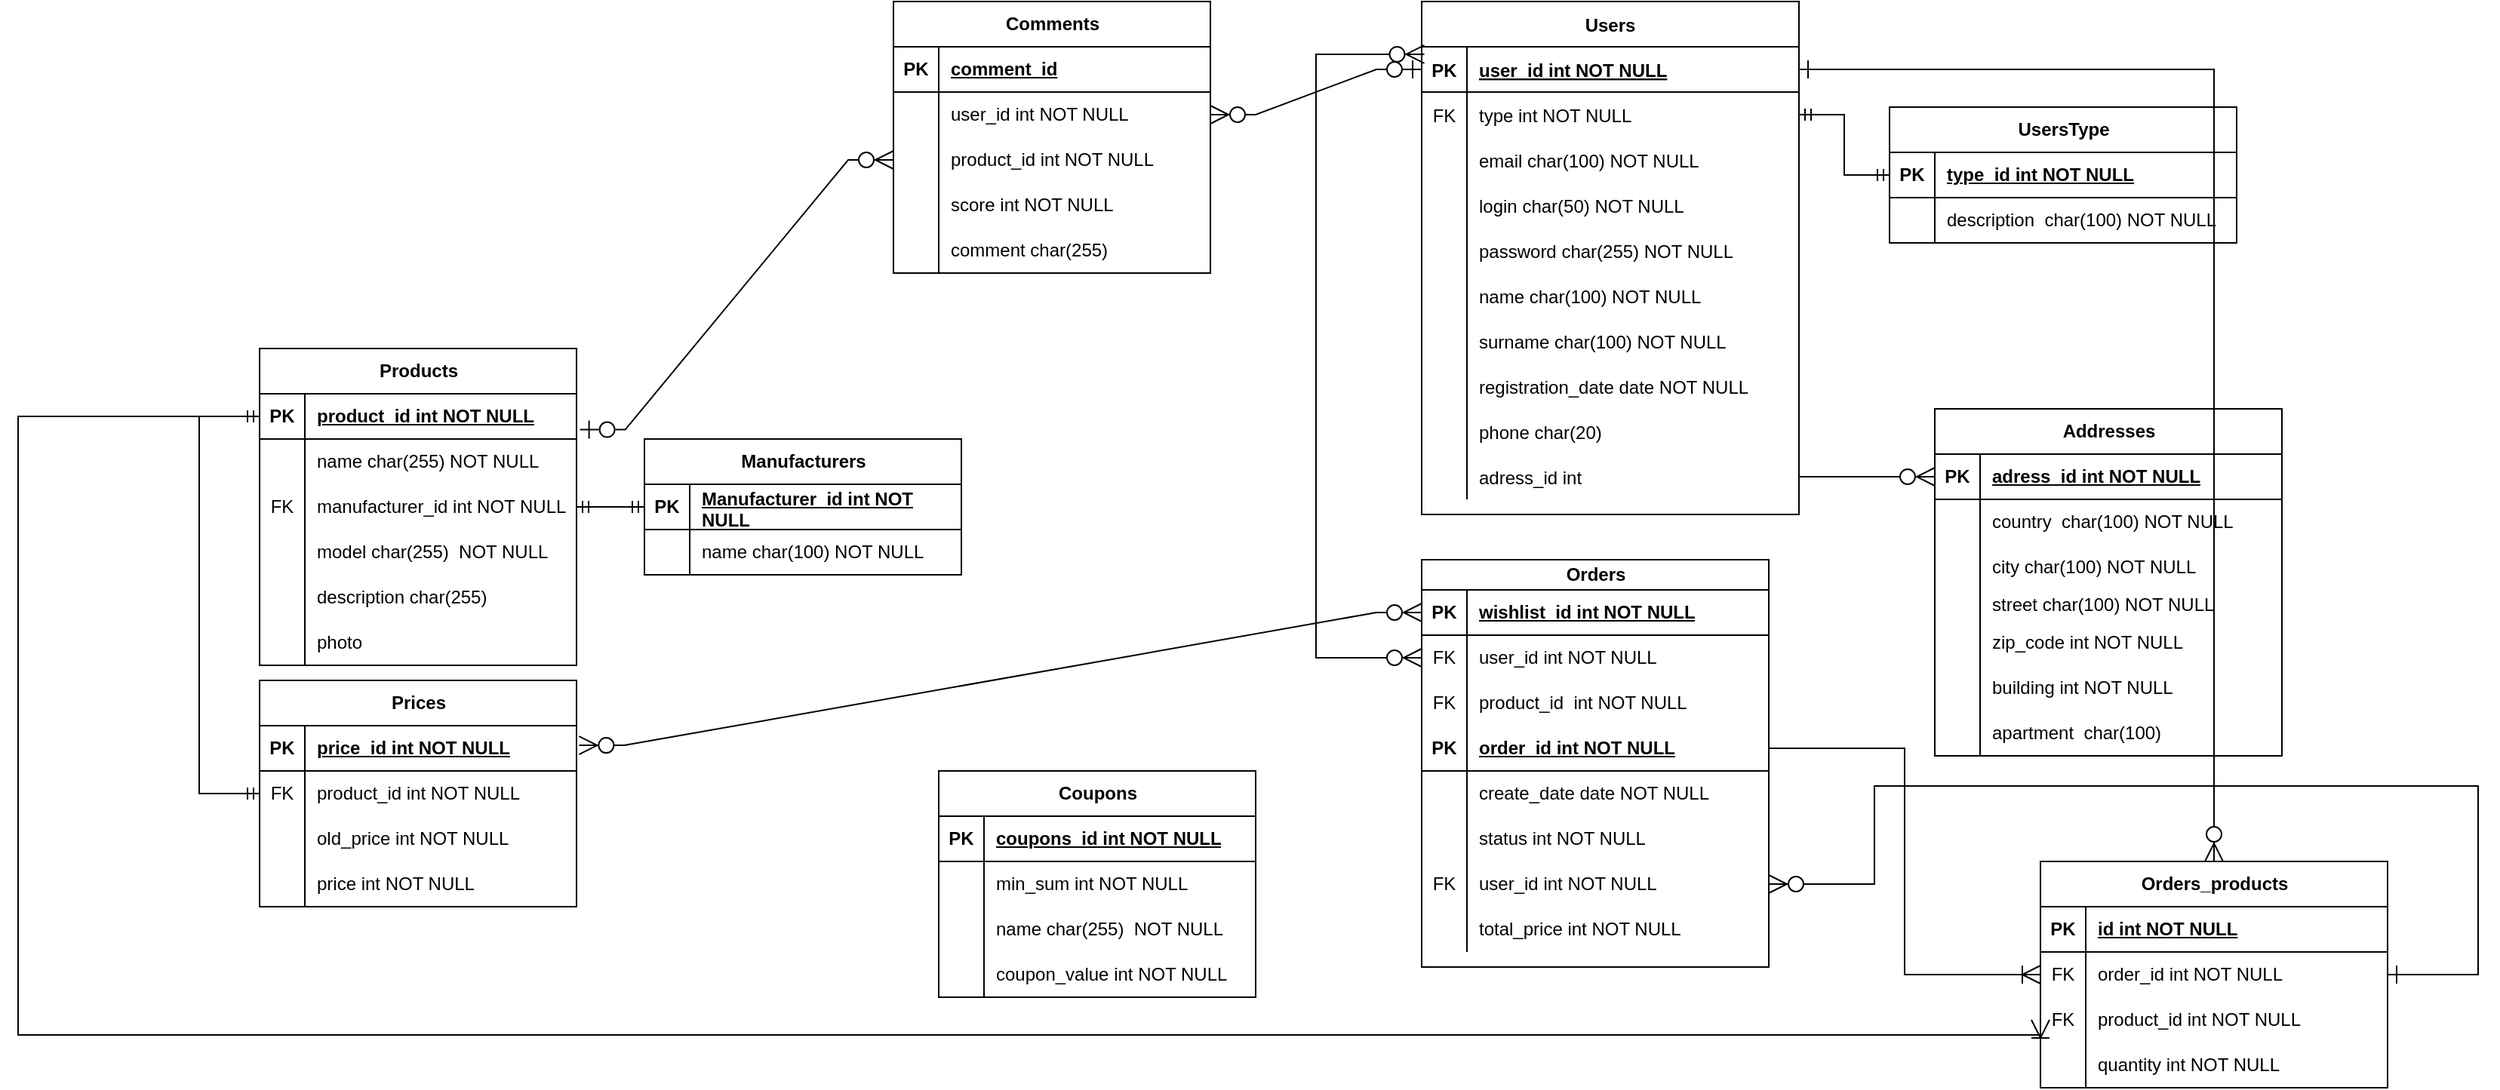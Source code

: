<mxfile version="21.3.2" type="device">
  <diagram id="R2lEEEUBdFMjLlhIrx00" name="Page-1">
    <mxGraphModel dx="2935" dy="674" grid="1" gridSize="10" guides="1" tooltips="1" connect="1" arrows="1" fold="1" page="1" pageScale="1" pageWidth="850" pageHeight="1100" math="0" shadow="0" extFonts="Permanent Marker^https://fonts.googleapis.com/css?family=Permanent+Marker">
      <root>
        <mxCell id="0" />
        <mxCell id="1" parent="0" />
        <mxCell id="C-vyLk0tnHw3VtMMgP7b-23" value="Users" style="shape=table;startSize=30;container=1;collapsible=1;childLayout=tableLayout;fixedRows=1;rowLines=0;fontStyle=1;align=center;resizeLast=1;rounded=0;swimlaneLine=1;" parent="1" vertex="1">
          <mxGeometry x="90" y="20" width="250" height="340" as="geometry" />
        </mxCell>
        <mxCell id="C-vyLk0tnHw3VtMMgP7b-24" value="" style="shape=partialRectangle;collapsible=0;dropTarget=0;pointerEvents=0;fillColor=none;points=[[0,0.5],[1,0.5]];portConstraint=eastwest;top=0;left=0;right=0;bottom=1;" parent="C-vyLk0tnHw3VtMMgP7b-23" vertex="1">
          <mxGeometry y="30" width="250" height="30" as="geometry" />
        </mxCell>
        <mxCell id="C-vyLk0tnHw3VtMMgP7b-25" value="PK" style="shape=partialRectangle;overflow=hidden;connectable=0;fillColor=none;top=0;left=0;bottom=0;right=0;fontStyle=1;" parent="C-vyLk0tnHw3VtMMgP7b-24" vertex="1">
          <mxGeometry width="30" height="30" as="geometry">
            <mxRectangle width="30" height="30" as="alternateBounds" />
          </mxGeometry>
        </mxCell>
        <mxCell id="C-vyLk0tnHw3VtMMgP7b-26" value="user_id int NOT NULL " style="shape=partialRectangle;overflow=hidden;connectable=0;fillColor=none;top=0;left=0;bottom=0;right=0;align=left;spacingLeft=6;fontStyle=5;" parent="C-vyLk0tnHw3VtMMgP7b-24" vertex="1">
          <mxGeometry x="30" width="220" height="30" as="geometry">
            <mxRectangle width="220" height="30" as="alternateBounds" />
          </mxGeometry>
        </mxCell>
        <mxCell id="SRVBgpQ117D6y9I2qXjF-20" value="" style="shape=partialRectangle;collapsible=0;dropTarget=0;pointerEvents=0;fillColor=none;points=[[0,0.5],[1,0.5]];portConstraint=eastwest;top=0;left=0;right=0;bottom=0;" parent="C-vyLk0tnHw3VtMMgP7b-23" vertex="1">
          <mxGeometry y="60" width="250" height="30" as="geometry" />
        </mxCell>
        <mxCell id="SRVBgpQ117D6y9I2qXjF-21" value="FK" style="shape=partialRectangle;overflow=hidden;connectable=0;fillColor=none;top=0;left=0;bottom=0;right=0;" parent="SRVBgpQ117D6y9I2qXjF-20" vertex="1">
          <mxGeometry width="30" height="30" as="geometry">
            <mxRectangle width="30" height="30" as="alternateBounds" />
          </mxGeometry>
        </mxCell>
        <mxCell id="SRVBgpQ117D6y9I2qXjF-22" value="type int NOT NULL" style="shape=partialRectangle;overflow=hidden;connectable=0;fillColor=none;top=0;left=0;bottom=0;right=0;align=left;spacingLeft=6;" parent="SRVBgpQ117D6y9I2qXjF-20" vertex="1">
          <mxGeometry x="30" width="220" height="30" as="geometry">
            <mxRectangle width="220" height="30" as="alternateBounds" />
          </mxGeometry>
        </mxCell>
        <mxCell id="C-vyLk0tnHw3VtMMgP7b-27" value="" style="shape=partialRectangle;collapsible=0;dropTarget=0;pointerEvents=0;fillColor=none;points=[[0,0.5],[1,0.5]];portConstraint=eastwest;top=0;left=0;right=0;bottom=0;" parent="C-vyLk0tnHw3VtMMgP7b-23" vertex="1">
          <mxGeometry y="90" width="250" height="30" as="geometry" />
        </mxCell>
        <mxCell id="C-vyLk0tnHw3VtMMgP7b-28" value="" style="shape=partialRectangle;overflow=hidden;connectable=0;fillColor=none;top=0;left=0;bottom=0;right=0;" parent="C-vyLk0tnHw3VtMMgP7b-27" vertex="1">
          <mxGeometry width="30" height="30" as="geometry">
            <mxRectangle width="30" height="30" as="alternateBounds" />
          </mxGeometry>
        </mxCell>
        <mxCell id="C-vyLk0tnHw3VtMMgP7b-29" value="email char(100) NOT NULL" style="shape=partialRectangle;overflow=hidden;connectable=0;fillColor=none;top=0;left=0;bottom=0;right=0;align=left;spacingLeft=6;" parent="C-vyLk0tnHw3VtMMgP7b-27" vertex="1">
          <mxGeometry x="30" width="220" height="30" as="geometry">
            <mxRectangle width="220" height="30" as="alternateBounds" />
          </mxGeometry>
        </mxCell>
        <mxCell id="SRVBgpQ117D6y9I2qXjF-8" value="" style="shape=partialRectangle;collapsible=0;dropTarget=0;pointerEvents=0;fillColor=none;points=[[0,0.5],[1,0.5]];portConstraint=eastwest;top=0;left=0;right=0;bottom=0;" parent="C-vyLk0tnHw3VtMMgP7b-23" vertex="1">
          <mxGeometry y="120" width="250" height="30" as="geometry" />
        </mxCell>
        <mxCell id="SRVBgpQ117D6y9I2qXjF-9" value="" style="shape=partialRectangle;overflow=hidden;connectable=0;fillColor=none;top=0;left=0;bottom=0;right=0;" parent="SRVBgpQ117D6y9I2qXjF-8" vertex="1">
          <mxGeometry width="30" height="30" as="geometry">
            <mxRectangle width="30" height="30" as="alternateBounds" />
          </mxGeometry>
        </mxCell>
        <mxCell id="SRVBgpQ117D6y9I2qXjF-10" value="login char(50) NOT NULL" style="shape=partialRectangle;overflow=hidden;connectable=0;fillColor=none;top=0;left=0;bottom=0;right=0;align=left;spacingLeft=6;" parent="SRVBgpQ117D6y9I2qXjF-8" vertex="1">
          <mxGeometry x="30" width="220" height="30" as="geometry">
            <mxRectangle width="220" height="30" as="alternateBounds" />
          </mxGeometry>
        </mxCell>
        <mxCell id="SRVBgpQ117D6y9I2qXjF-11" value="" style="shape=partialRectangle;collapsible=0;dropTarget=0;pointerEvents=0;fillColor=none;points=[[0,0.5],[1,0.5]];portConstraint=eastwest;top=0;left=0;right=0;bottom=0;" parent="C-vyLk0tnHw3VtMMgP7b-23" vertex="1">
          <mxGeometry y="150" width="250" height="30" as="geometry" />
        </mxCell>
        <mxCell id="SRVBgpQ117D6y9I2qXjF-12" value="" style="shape=partialRectangle;overflow=hidden;connectable=0;fillColor=none;top=0;left=0;bottom=0;right=0;" parent="SRVBgpQ117D6y9I2qXjF-11" vertex="1">
          <mxGeometry width="30" height="30" as="geometry">
            <mxRectangle width="30" height="30" as="alternateBounds" />
          </mxGeometry>
        </mxCell>
        <mxCell id="SRVBgpQ117D6y9I2qXjF-13" value="password char(255) NOT NULL" style="shape=partialRectangle;overflow=hidden;connectable=0;fillColor=none;top=0;left=0;bottom=0;right=0;align=left;spacingLeft=6;" parent="SRVBgpQ117D6y9I2qXjF-11" vertex="1">
          <mxGeometry x="30" width="220" height="30" as="geometry">
            <mxRectangle width="220" height="30" as="alternateBounds" />
          </mxGeometry>
        </mxCell>
        <mxCell id="SRVBgpQ117D6y9I2qXjF-14" value="" style="shape=partialRectangle;collapsible=0;dropTarget=0;pointerEvents=0;fillColor=none;points=[[0,0.5],[1,0.5]];portConstraint=eastwest;top=0;left=0;right=0;bottom=0;" parent="C-vyLk0tnHw3VtMMgP7b-23" vertex="1">
          <mxGeometry y="180" width="250" height="30" as="geometry" />
        </mxCell>
        <mxCell id="SRVBgpQ117D6y9I2qXjF-15" value="" style="shape=partialRectangle;overflow=hidden;connectable=0;fillColor=none;top=0;left=0;bottom=0;right=0;" parent="SRVBgpQ117D6y9I2qXjF-14" vertex="1">
          <mxGeometry width="30" height="30" as="geometry">
            <mxRectangle width="30" height="30" as="alternateBounds" />
          </mxGeometry>
        </mxCell>
        <mxCell id="SRVBgpQ117D6y9I2qXjF-16" value="name char(100) NOT NULL" style="shape=partialRectangle;overflow=hidden;connectable=0;fillColor=none;top=0;left=0;bottom=0;right=0;align=left;spacingLeft=6;" parent="SRVBgpQ117D6y9I2qXjF-14" vertex="1">
          <mxGeometry x="30" width="220" height="30" as="geometry">
            <mxRectangle width="220" height="30" as="alternateBounds" />
          </mxGeometry>
        </mxCell>
        <mxCell id="SRVBgpQ117D6y9I2qXjF-35" value="" style="shape=partialRectangle;collapsible=0;dropTarget=0;pointerEvents=0;fillColor=none;points=[[0,0.5],[1,0.5]];portConstraint=eastwest;top=0;left=0;right=0;bottom=0;" parent="C-vyLk0tnHw3VtMMgP7b-23" vertex="1">
          <mxGeometry y="210" width="250" height="30" as="geometry" />
        </mxCell>
        <mxCell id="SRVBgpQ117D6y9I2qXjF-36" value="" style="shape=partialRectangle;overflow=hidden;connectable=0;fillColor=none;top=0;left=0;bottom=0;right=0;" parent="SRVBgpQ117D6y9I2qXjF-35" vertex="1">
          <mxGeometry width="30" height="30" as="geometry">
            <mxRectangle width="30" height="30" as="alternateBounds" />
          </mxGeometry>
        </mxCell>
        <mxCell id="SRVBgpQ117D6y9I2qXjF-37" value="surname char(100) NOT NULL" style="shape=partialRectangle;overflow=hidden;connectable=0;fillColor=none;top=0;left=0;bottom=0;right=0;align=left;spacingLeft=6;" parent="SRVBgpQ117D6y9I2qXjF-35" vertex="1">
          <mxGeometry x="30" width="220" height="30" as="geometry">
            <mxRectangle width="220" height="30" as="alternateBounds" />
          </mxGeometry>
        </mxCell>
        <mxCell id="SRVBgpQ117D6y9I2qXjF-23" value="" style="shape=partialRectangle;collapsible=0;dropTarget=0;pointerEvents=0;fillColor=none;points=[[0,0.5],[1,0.5]];portConstraint=eastwest;top=0;left=0;right=0;bottom=0;" parent="C-vyLk0tnHw3VtMMgP7b-23" vertex="1">
          <mxGeometry y="240" width="250" height="30" as="geometry" />
        </mxCell>
        <mxCell id="SRVBgpQ117D6y9I2qXjF-24" value="" style="shape=partialRectangle;overflow=hidden;connectable=0;fillColor=none;top=0;left=0;bottom=0;right=0;" parent="SRVBgpQ117D6y9I2qXjF-23" vertex="1">
          <mxGeometry width="30" height="30" as="geometry">
            <mxRectangle width="30" height="30" as="alternateBounds" />
          </mxGeometry>
        </mxCell>
        <mxCell id="SRVBgpQ117D6y9I2qXjF-25" value="registration_date date NOT NULL" style="shape=partialRectangle;overflow=hidden;connectable=0;fillColor=none;top=0;left=0;bottom=0;right=0;align=left;spacingLeft=6;" parent="SRVBgpQ117D6y9I2qXjF-23" vertex="1">
          <mxGeometry x="30" width="220" height="30" as="geometry">
            <mxRectangle width="220" height="30" as="alternateBounds" />
          </mxGeometry>
        </mxCell>
        <mxCell id="SRVBgpQ117D6y9I2qXjF-17" value="" style="shape=partialRectangle;collapsible=0;dropTarget=0;pointerEvents=0;fillColor=none;points=[[0,0.5],[1,0.5]];portConstraint=eastwest;top=0;left=0;right=0;bottom=0;" parent="C-vyLk0tnHw3VtMMgP7b-23" vertex="1">
          <mxGeometry y="270" width="250" height="30" as="geometry" />
        </mxCell>
        <mxCell id="SRVBgpQ117D6y9I2qXjF-18" value="" style="shape=partialRectangle;overflow=hidden;connectable=0;fillColor=none;top=0;left=0;bottom=0;right=0;" parent="SRVBgpQ117D6y9I2qXjF-17" vertex="1">
          <mxGeometry width="30" height="30" as="geometry">
            <mxRectangle width="30" height="30" as="alternateBounds" />
          </mxGeometry>
        </mxCell>
        <mxCell id="SRVBgpQ117D6y9I2qXjF-19" value="phone char(20) " style="shape=partialRectangle;overflow=hidden;connectable=0;fillColor=none;top=0;left=0;bottom=0;right=0;align=left;spacingLeft=6;" parent="SRVBgpQ117D6y9I2qXjF-17" vertex="1">
          <mxGeometry x="30" width="220" height="30" as="geometry">
            <mxRectangle width="220" height="30" as="alternateBounds" />
          </mxGeometry>
        </mxCell>
        <mxCell id="SRVBgpQ117D6y9I2qXjF-26" value="" style="shape=partialRectangle;collapsible=0;dropTarget=0;pointerEvents=0;fillColor=none;points=[[0,0.5],[1,0.5]];portConstraint=eastwest;top=0;left=0;right=0;bottom=0;" parent="C-vyLk0tnHw3VtMMgP7b-23" vertex="1">
          <mxGeometry y="300" width="250" height="30" as="geometry" />
        </mxCell>
        <mxCell id="SRVBgpQ117D6y9I2qXjF-27" value="" style="shape=partialRectangle;overflow=hidden;connectable=0;fillColor=none;top=0;left=0;bottom=0;right=0;" parent="SRVBgpQ117D6y9I2qXjF-26" vertex="1">
          <mxGeometry width="30" height="30" as="geometry">
            <mxRectangle width="30" height="30" as="alternateBounds" />
          </mxGeometry>
        </mxCell>
        <mxCell id="SRVBgpQ117D6y9I2qXjF-28" value="adress_id int" style="shape=partialRectangle;overflow=hidden;connectable=0;fillColor=none;top=0;left=0;bottom=0;right=0;align=left;spacingLeft=6;" parent="SRVBgpQ117D6y9I2qXjF-26" vertex="1">
          <mxGeometry x="30" width="220" height="30" as="geometry">
            <mxRectangle width="220" height="30" as="alternateBounds" />
          </mxGeometry>
        </mxCell>
        <mxCell id="SRVBgpQ117D6y9I2qXjF-40" value="UsersType" style="shape=table;startSize=30;container=1;collapsible=1;childLayout=tableLayout;fixedRows=1;rowLines=0;fontStyle=1;align=center;resizeLast=1;html=1;" parent="1" vertex="1">
          <mxGeometry x="400" y="90" width="230" height="90" as="geometry" />
        </mxCell>
        <mxCell id="SRVBgpQ117D6y9I2qXjF-41" value="" style="shape=tableRow;horizontal=0;startSize=0;swimlaneHead=0;swimlaneBody=0;fillColor=none;collapsible=0;dropTarget=0;points=[[0,0.5],[1,0.5]];portConstraint=eastwest;top=0;left=0;right=0;bottom=1;" parent="SRVBgpQ117D6y9I2qXjF-40" vertex="1">
          <mxGeometry y="30" width="230" height="30" as="geometry" />
        </mxCell>
        <mxCell id="SRVBgpQ117D6y9I2qXjF-42" value="PK" style="shape=partialRectangle;connectable=0;fillColor=none;top=0;left=0;bottom=0;right=0;fontStyle=1;overflow=hidden;whiteSpace=wrap;html=1;" parent="SRVBgpQ117D6y9I2qXjF-41" vertex="1">
          <mxGeometry width="30" height="30" as="geometry">
            <mxRectangle width="30" height="30" as="alternateBounds" />
          </mxGeometry>
        </mxCell>
        <mxCell id="SRVBgpQ117D6y9I2qXjF-43" value="type_id int NOT NULL" style="shape=partialRectangle;connectable=0;fillColor=none;top=0;left=0;bottom=0;right=0;align=left;spacingLeft=6;fontStyle=5;overflow=hidden;whiteSpace=wrap;html=1;" parent="SRVBgpQ117D6y9I2qXjF-41" vertex="1">
          <mxGeometry x="30" width="200" height="30" as="geometry">
            <mxRectangle width="200" height="30" as="alternateBounds" />
          </mxGeometry>
        </mxCell>
        <mxCell id="SRVBgpQ117D6y9I2qXjF-44" value="" style="shape=tableRow;horizontal=0;startSize=0;swimlaneHead=0;swimlaneBody=0;fillColor=none;collapsible=0;dropTarget=0;points=[[0,0.5],[1,0.5]];portConstraint=eastwest;top=0;left=0;right=0;bottom=0;" parent="SRVBgpQ117D6y9I2qXjF-40" vertex="1">
          <mxGeometry y="60" width="230" height="30" as="geometry" />
        </mxCell>
        <mxCell id="SRVBgpQ117D6y9I2qXjF-45" value="" style="shape=partialRectangle;connectable=0;fillColor=none;top=0;left=0;bottom=0;right=0;editable=1;overflow=hidden;whiteSpace=wrap;html=1;" parent="SRVBgpQ117D6y9I2qXjF-44" vertex="1">
          <mxGeometry width="30" height="30" as="geometry">
            <mxRectangle width="30" height="30" as="alternateBounds" />
          </mxGeometry>
        </mxCell>
        <mxCell id="SRVBgpQ117D6y9I2qXjF-46" value="description&amp;nbsp;&amp;nbsp;char(100) NOT NULL" style="shape=partialRectangle;connectable=0;fillColor=none;top=0;left=0;bottom=0;right=0;align=left;spacingLeft=6;overflow=hidden;whiteSpace=wrap;html=1;" parent="SRVBgpQ117D6y9I2qXjF-44" vertex="1">
          <mxGeometry x="30" width="200" height="30" as="geometry">
            <mxRectangle width="200" height="30" as="alternateBounds" />
          </mxGeometry>
        </mxCell>
        <mxCell id="SRVBgpQ117D6y9I2qXjF-66" value="Addresses" style="shape=table;startSize=30;container=1;collapsible=1;childLayout=tableLayout;fixedRows=1;rowLines=0;fontStyle=1;align=center;resizeLast=1;html=1;" parent="1" vertex="1">
          <mxGeometry x="430" y="290" width="230" height="230" as="geometry" />
        </mxCell>
        <mxCell id="SRVBgpQ117D6y9I2qXjF-67" value="" style="shape=tableRow;horizontal=0;startSize=0;swimlaneHead=0;swimlaneBody=0;fillColor=none;collapsible=0;dropTarget=0;points=[[0,0.5],[1,0.5]];portConstraint=eastwest;top=0;left=0;right=0;bottom=1;" parent="SRVBgpQ117D6y9I2qXjF-66" vertex="1">
          <mxGeometry y="30" width="230" height="30" as="geometry" />
        </mxCell>
        <mxCell id="SRVBgpQ117D6y9I2qXjF-68" value="PK" style="shape=partialRectangle;connectable=0;fillColor=none;top=0;left=0;bottom=0;right=0;fontStyle=1;overflow=hidden;whiteSpace=wrap;html=1;" parent="SRVBgpQ117D6y9I2qXjF-67" vertex="1">
          <mxGeometry width="30" height="30" as="geometry">
            <mxRectangle width="30" height="30" as="alternateBounds" />
          </mxGeometry>
        </mxCell>
        <mxCell id="SRVBgpQ117D6y9I2qXjF-69" value="adress_id int NOT NULL" style="shape=partialRectangle;connectable=0;fillColor=none;top=0;left=0;bottom=0;right=0;align=left;spacingLeft=6;fontStyle=5;overflow=hidden;whiteSpace=wrap;html=1;" parent="SRVBgpQ117D6y9I2qXjF-67" vertex="1">
          <mxGeometry x="30" width="200" height="30" as="geometry">
            <mxRectangle width="200" height="30" as="alternateBounds" />
          </mxGeometry>
        </mxCell>
        <mxCell id="SRVBgpQ117D6y9I2qXjF-70" value="" style="shape=tableRow;horizontal=0;startSize=0;swimlaneHead=0;swimlaneBody=0;fillColor=none;collapsible=0;dropTarget=0;points=[[0,0.5],[1,0.5]];portConstraint=eastwest;top=0;left=0;right=0;bottom=0;" parent="SRVBgpQ117D6y9I2qXjF-66" vertex="1">
          <mxGeometry y="60" width="230" height="30" as="geometry" />
        </mxCell>
        <mxCell id="SRVBgpQ117D6y9I2qXjF-71" value="" style="shape=partialRectangle;connectable=0;fillColor=none;top=0;left=0;bottom=0;right=0;editable=1;overflow=hidden;whiteSpace=wrap;html=1;" parent="SRVBgpQ117D6y9I2qXjF-70" vertex="1">
          <mxGeometry width="30" height="30" as="geometry">
            <mxRectangle width="30" height="30" as="alternateBounds" />
          </mxGeometry>
        </mxCell>
        <mxCell id="SRVBgpQ117D6y9I2qXjF-72" value="country&amp;nbsp; char(100) NOT NULL" style="shape=partialRectangle;connectable=0;fillColor=none;top=0;left=0;bottom=0;right=0;align=left;spacingLeft=6;overflow=hidden;whiteSpace=wrap;html=1;" parent="SRVBgpQ117D6y9I2qXjF-70" vertex="1">
          <mxGeometry x="30" width="200" height="30" as="geometry">
            <mxRectangle width="200" height="30" as="alternateBounds" />
          </mxGeometry>
        </mxCell>
        <mxCell id="SRVBgpQ117D6y9I2qXjF-73" value="" style="shape=tableRow;horizontal=0;startSize=0;swimlaneHead=0;swimlaneBody=0;fillColor=none;collapsible=0;dropTarget=0;points=[[0,0.5],[1,0.5]];portConstraint=eastwest;top=0;left=0;right=0;bottom=0;" parent="SRVBgpQ117D6y9I2qXjF-66" vertex="1">
          <mxGeometry y="90" width="230" height="30" as="geometry" />
        </mxCell>
        <mxCell id="SRVBgpQ117D6y9I2qXjF-74" value="" style="shape=partialRectangle;connectable=0;fillColor=none;top=0;left=0;bottom=0;right=0;editable=1;overflow=hidden;whiteSpace=wrap;html=1;" parent="SRVBgpQ117D6y9I2qXjF-73" vertex="1">
          <mxGeometry width="30" height="30" as="geometry">
            <mxRectangle width="30" height="30" as="alternateBounds" />
          </mxGeometry>
        </mxCell>
        <mxCell id="SRVBgpQ117D6y9I2qXjF-75" value="city char(100) NOT NULL" style="shape=partialRectangle;connectable=0;fillColor=none;top=0;left=0;bottom=0;right=0;align=left;spacingLeft=6;overflow=hidden;whiteSpace=wrap;html=1;" parent="SRVBgpQ117D6y9I2qXjF-73" vertex="1">
          <mxGeometry x="30" width="200" height="30" as="geometry">
            <mxRectangle width="200" height="30" as="alternateBounds" />
          </mxGeometry>
        </mxCell>
        <mxCell id="SRVBgpQ117D6y9I2qXjF-76" value="" style="shape=tableRow;horizontal=0;startSize=0;swimlaneHead=0;swimlaneBody=0;fillColor=none;collapsible=0;dropTarget=0;points=[[0,0.5],[1,0.5]];portConstraint=eastwest;top=0;left=0;right=0;bottom=0;" parent="SRVBgpQ117D6y9I2qXjF-66" vertex="1">
          <mxGeometry y="120" width="230" height="20" as="geometry" />
        </mxCell>
        <mxCell id="SRVBgpQ117D6y9I2qXjF-77" value="" style="shape=partialRectangle;connectable=0;fillColor=none;top=0;left=0;bottom=0;right=0;editable=1;overflow=hidden;whiteSpace=wrap;html=1;" parent="SRVBgpQ117D6y9I2qXjF-76" vertex="1">
          <mxGeometry width="30" height="20" as="geometry">
            <mxRectangle width="30" height="20" as="alternateBounds" />
          </mxGeometry>
        </mxCell>
        <mxCell id="SRVBgpQ117D6y9I2qXjF-78" value="street char(100) NOT NULL" style="shape=partialRectangle;connectable=0;fillColor=none;top=0;left=0;bottom=0;right=0;align=left;spacingLeft=6;overflow=hidden;whiteSpace=wrap;html=1;" parent="SRVBgpQ117D6y9I2qXjF-76" vertex="1">
          <mxGeometry x="30" width="200" height="20" as="geometry">
            <mxRectangle width="200" height="20" as="alternateBounds" />
          </mxGeometry>
        </mxCell>
        <mxCell id="SRVBgpQ117D6y9I2qXjF-79" value="" style="shape=tableRow;horizontal=0;startSize=0;swimlaneHead=0;swimlaneBody=0;fillColor=none;collapsible=0;dropTarget=0;points=[[0,0.5],[1,0.5]];portConstraint=eastwest;top=0;left=0;right=0;bottom=0;" parent="SRVBgpQ117D6y9I2qXjF-66" vertex="1">
          <mxGeometry y="140" width="230" height="30" as="geometry" />
        </mxCell>
        <mxCell id="SRVBgpQ117D6y9I2qXjF-80" value="" style="shape=partialRectangle;connectable=0;fillColor=none;top=0;left=0;bottom=0;right=0;editable=1;overflow=hidden;whiteSpace=wrap;html=1;" parent="SRVBgpQ117D6y9I2qXjF-79" vertex="1">
          <mxGeometry width="30" height="30" as="geometry">
            <mxRectangle width="30" height="30" as="alternateBounds" />
          </mxGeometry>
        </mxCell>
        <mxCell id="SRVBgpQ117D6y9I2qXjF-81" value="zip_code int NOT NULL" style="shape=partialRectangle;connectable=0;fillColor=none;top=0;left=0;bottom=0;right=0;align=left;spacingLeft=6;overflow=hidden;whiteSpace=wrap;html=1;" parent="SRVBgpQ117D6y9I2qXjF-79" vertex="1">
          <mxGeometry x="30" width="200" height="30" as="geometry">
            <mxRectangle width="200" height="30" as="alternateBounds" />
          </mxGeometry>
        </mxCell>
        <mxCell id="SRVBgpQ117D6y9I2qXjF-82" value="" style="shape=tableRow;horizontal=0;startSize=0;swimlaneHead=0;swimlaneBody=0;fillColor=none;collapsible=0;dropTarget=0;points=[[0,0.5],[1,0.5]];portConstraint=eastwest;top=0;left=0;right=0;bottom=0;" parent="SRVBgpQ117D6y9I2qXjF-66" vertex="1">
          <mxGeometry y="170" width="230" height="30" as="geometry" />
        </mxCell>
        <mxCell id="SRVBgpQ117D6y9I2qXjF-83" value="" style="shape=partialRectangle;connectable=0;fillColor=none;top=0;left=0;bottom=0;right=0;editable=1;overflow=hidden;whiteSpace=wrap;html=1;" parent="SRVBgpQ117D6y9I2qXjF-82" vertex="1">
          <mxGeometry width="30" height="30" as="geometry">
            <mxRectangle width="30" height="30" as="alternateBounds" />
          </mxGeometry>
        </mxCell>
        <mxCell id="SRVBgpQ117D6y9I2qXjF-84" value="building int NOT NULL" style="shape=partialRectangle;connectable=0;fillColor=none;top=0;left=0;bottom=0;right=0;align=left;spacingLeft=6;overflow=hidden;whiteSpace=wrap;html=1;" parent="SRVBgpQ117D6y9I2qXjF-82" vertex="1">
          <mxGeometry x="30" width="200" height="30" as="geometry">
            <mxRectangle width="200" height="30" as="alternateBounds" />
          </mxGeometry>
        </mxCell>
        <mxCell id="SRVBgpQ117D6y9I2qXjF-85" value="" style="shape=tableRow;horizontal=0;startSize=0;swimlaneHead=0;swimlaneBody=0;fillColor=none;collapsible=0;dropTarget=0;points=[[0,0.5],[1,0.5]];portConstraint=eastwest;top=0;left=0;right=0;bottom=0;" parent="SRVBgpQ117D6y9I2qXjF-66" vertex="1">
          <mxGeometry y="200" width="230" height="30" as="geometry" />
        </mxCell>
        <mxCell id="SRVBgpQ117D6y9I2qXjF-86" value="" style="shape=partialRectangle;connectable=0;fillColor=none;top=0;left=0;bottom=0;right=0;editable=1;overflow=hidden;whiteSpace=wrap;html=1;" parent="SRVBgpQ117D6y9I2qXjF-85" vertex="1">
          <mxGeometry width="30" height="30" as="geometry">
            <mxRectangle width="30" height="30" as="alternateBounds" />
          </mxGeometry>
        </mxCell>
        <mxCell id="SRVBgpQ117D6y9I2qXjF-87" value="apartment&amp;nbsp;&amp;nbsp;char(100)&amp;nbsp;" style="shape=partialRectangle;connectable=0;fillColor=none;top=0;left=0;bottom=0;right=0;align=left;spacingLeft=6;overflow=hidden;whiteSpace=wrap;html=1;" parent="SRVBgpQ117D6y9I2qXjF-85" vertex="1">
          <mxGeometry x="30" width="200" height="30" as="geometry">
            <mxRectangle width="200" height="30" as="alternateBounds" />
          </mxGeometry>
        </mxCell>
        <mxCell id="SRVBgpQ117D6y9I2qXjF-88" value="Products" style="shape=table;startSize=30;container=1;collapsible=1;childLayout=tableLayout;fixedRows=1;rowLines=0;fontStyle=1;align=center;resizeLast=1;html=1;" parent="1" vertex="1">
          <mxGeometry x="-680" y="250" width="210" height="210" as="geometry" />
        </mxCell>
        <mxCell id="SRVBgpQ117D6y9I2qXjF-89" value="" style="shape=tableRow;horizontal=0;startSize=0;swimlaneHead=0;swimlaneBody=0;fillColor=none;collapsible=0;dropTarget=0;points=[[0,0.5],[1,0.5]];portConstraint=eastwest;top=0;left=0;right=0;bottom=1;" parent="SRVBgpQ117D6y9I2qXjF-88" vertex="1">
          <mxGeometry y="30" width="210" height="30" as="geometry" />
        </mxCell>
        <mxCell id="SRVBgpQ117D6y9I2qXjF-90" value="PK" style="shape=partialRectangle;connectable=0;fillColor=none;top=0;left=0;bottom=0;right=0;fontStyle=1;overflow=hidden;whiteSpace=wrap;html=1;" parent="SRVBgpQ117D6y9I2qXjF-89" vertex="1">
          <mxGeometry width="30" height="30" as="geometry">
            <mxRectangle width="30" height="30" as="alternateBounds" />
          </mxGeometry>
        </mxCell>
        <mxCell id="SRVBgpQ117D6y9I2qXjF-91" value="product_id int NOT NULL" style="shape=partialRectangle;connectable=0;fillColor=none;top=0;left=0;bottom=0;right=0;align=left;spacingLeft=6;fontStyle=5;overflow=hidden;whiteSpace=wrap;html=1;" parent="SRVBgpQ117D6y9I2qXjF-89" vertex="1">
          <mxGeometry x="30" width="180" height="30" as="geometry">
            <mxRectangle width="180" height="30" as="alternateBounds" />
          </mxGeometry>
        </mxCell>
        <mxCell id="SRVBgpQ117D6y9I2qXjF-95" value="" style="shape=tableRow;horizontal=0;startSize=0;swimlaneHead=0;swimlaneBody=0;fillColor=none;collapsible=0;dropTarget=0;points=[[0,0.5],[1,0.5]];portConstraint=eastwest;top=0;left=0;right=0;bottom=0;" parent="SRVBgpQ117D6y9I2qXjF-88" vertex="1">
          <mxGeometry y="60" width="210" height="30" as="geometry" />
        </mxCell>
        <mxCell id="SRVBgpQ117D6y9I2qXjF-96" value="" style="shape=partialRectangle;connectable=0;fillColor=none;top=0;left=0;bottom=0;right=0;editable=1;overflow=hidden;whiteSpace=wrap;html=1;" parent="SRVBgpQ117D6y9I2qXjF-95" vertex="1">
          <mxGeometry width="30" height="30" as="geometry">
            <mxRectangle width="30" height="30" as="alternateBounds" />
          </mxGeometry>
        </mxCell>
        <mxCell id="SRVBgpQ117D6y9I2qXjF-97" value="name char(255) NOT NULL" style="shape=partialRectangle;connectable=0;fillColor=none;top=0;left=0;bottom=0;right=0;align=left;spacingLeft=6;overflow=hidden;whiteSpace=wrap;html=1;" parent="SRVBgpQ117D6y9I2qXjF-95" vertex="1">
          <mxGeometry x="30" width="180" height="30" as="geometry">
            <mxRectangle width="180" height="30" as="alternateBounds" />
          </mxGeometry>
        </mxCell>
        <mxCell id="SRVBgpQ117D6y9I2qXjF-109" value="" style="shape=tableRow;horizontal=0;startSize=0;swimlaneHead=0;swimlaneBody=0;fillColor=none;collapsible=0;dropTarget=0;points=[[0,0.5],[1,0.5]];portConstraint=eastwest;top=0;left=0;right=0;bottom=0;" parent="SRVBgpQ117D6y9I2qXjF-88" vertex="1">
          <mxGeometry y="90" width="210" height="30" as="geometry" />
        </mxCell>
        <mxCell id="SRVBgpQ117D6y9I2qXjF-110" value="FK" style="shape=partialRectangle;connectable=0;fillColor=none;top=0;left=0;bottom=0;right=0;editable=1;overflow=hidden;whiteSpace=wrap;html=1;" parent="SRVBgpQ117D6y9I2qXjF-109" vertex="1">
          <mxGeometry width="30" height="30" as="geometry">
            <mxRectangle width="30" height="30" as="alternateBounds" />
          </mxGeometry>
        </mxCell>
        <mxCell id="SRVBgpQ117D6y9I2qXjF-111" value="manufacturer_id int NOT NULL" style="shape=partialRectangle;connectable=0;fillColor=none;top=0;left=0;bottom=0;right=0;align=left;spacingLeft=6;overflow=hidden;whiteSpace=wrap;html=1;" parent="SRVBgpQ117D6y9I2qXjF-109" vertex="1">
          <mxGeometry x="30" width="180" height="30" as="geometry">
            <mxRectangle width="180" height="30" as="alternateBounds" />
          </mxGeometry>
        </mxCell>
        <mxCell id="SRVBgpQ117D6y9I2qXjF-116" value="" style="shape=tableRow;horizontal=0;startSize=0;swimlaneHead=0;swimlaneBody=0;fillColor=none;collapsible=0;dropTarget=0;points=[[0,0.5],[1,0.5]];portConstraint=eastwest;top=0;left=0;right=0;bottom=0;" parent="SRVBgpQ117D6y9I2qXjF-88" vertex="1">
          <mxGeometry y="120" width="210" height="30" as="geometry" />
        </mxCell>
        <mxCell id="SRVBgpQ117D6y9I2qXjF-117" value="" style="shape=partialRectangle;connectable=0;fillColor=none;top=0;left=0;bottom=0;right=0;editable=1;overflow=hidden;whiteSpace=wrap;html=1;" parent="SRVBgpQ117D6y9I2qXjF-116" vertex="1">
          <mxGeometry width="30" height="30" as="geometry">
            <mxRectangle width="30" height="30" as="alternateBounds" />
          </mxGeometry>
        </mxCell>
        <mxCell id="SRVBgpQ117D6y9I2qXjF-118" value="model char(255)&amp;nbsp; NOT NULL" style="shape=partialRectangle;connectable=0;fillColor=none;top=0;left=0;bottom=0;right=0;align=left;spacingLeft=6;overflow=hidden;whiteSpace=wrap;html=1;" parent="SRVBgpQ117D6y9I2qXjF-116" vertex="1">
          <mxGeometry x="30" width="180" height="30" as="geometry">
            <mxRectangle width="180" height="30" as="alternateBounds" />
          </mxGeometry>
        </mxCell>
        <mxCell id="SRVBgpQ117D6y9I2qXjF-103" value="" style="shape=tableRow;horizontal=0;startSize=0;swimlaneHead=0;swimlaneBody=0;fillColor=none;collapsible=0;dropTarget=0;points=[[0,0.5],[1,0.5]];portConstraint=eastwest;top=0;left=0;right=0;bottom=0;" parent="SRVBgpQ117D6y9I2qXjF-88" vertex="1">
          <mxGeometry y="150" width="210" height="30" as="geometry" />
        </mxCell>
        <mxCell id="SRVBgpQ117D6y9I2qXjF-104" value="" style="shape=partialRectangle;connectable=0;fillColor=none;top=0;left=0;bottom=0;right=0;editable=1;overflow=hidden;whiteSpace=wrap;html=1;" parent="SRVBgpQ117D6y9I2qXjF-103" vertex="1">
          <mxGeometry width="30" height="30" as="geometry">
            <mxRectangle width="30" height="30" as="alternateBounds" />
          </mxGeometry>
        </mxCell>
        <mxCell id="SRVBgpQ117D6y9I2qXjF-105" value="description char(255)&amp;nbsp;" style="shape=partialRectangle;connectable=0;fillColor=none;top=0;left=0;bottom=0;right=0;align=left;spacingLeft=6;overflow=hidden;whiteSpace=wrap;html=1;" parent="SRVBgpQ117D6y9I2qXjF-103" vertex="1">
          <mxGeometry x="30" width="180" height="30" as="geometry">
            <mxRectangle width="180" height="30" as="alternateBounds" />
          </mxGeometry>
        </mxCell>
        <mxCell id="SRVBgpQ117D6y9I2qXjF-119" value="" style="shape=tableRow;horizontal=0;startSize=0;swimlaneHead=0;swimlaneBody=0;fillColor=none;collapsible=0;dropTarget=0;points=[[0,0.5],[1,0.5]];portConstraint=eastwest;top=0;left=0;right=0;bottom=0;" parent="SRVBgpQ117D6y9I2qXjF-88" vertex="1">
          <mxGeometry y="180" width="210" height="30" as="geometry" />
        </mxCell>
        <mxCell id="SRVBgpQ117D6y9I2qXjF-120" value="" style="shape=partialRectangle;connectable=0;fillColor=none;top=0;left=0;bottom=0;right=0;editable=1;overflow=hidden;whiteSpace=wrap;html=1;" parent="SRVBgpQ117D6y9I2qXjF-119" vertex="1">
          <mxGeometry width="30" height="30" as="geometry">
            <mxRectangle width="30" height="30" as="alternateBounds" />
          </mxGeometry>
        </mxCell>
        <mxCell id="SRVBgpQ117D6y9I2qXjF-121" value="photo" style="shape=partialRectangle;connectable=0;fillColor=none;top=0;left=0;bottom=0;right=0;align=left;spacingLeft=6;overflow=hidden;whiteSpace=wrap;html=1;" parent="SRVBgpQ117D6y9I2qXjF-119" vertex="1">
          <mxGeometry x="30" width="180" height="30" as="geometry">
            <mxRectangle width="180" height="30" as="alternateBounds" />
          </mxGeometry>
        </mxCell>
        <mxCell id="SRVBgpQ117D6y9I2qXjF-122" value="Orders" style="shape=table;startSize=20;container=1;collapsible=1;childLayout=tableLayout;fixedRows=1;rowLines=0;fontStyle=1;align=center;resizeLast=1;html=1;" parent="1" vertex="1">
          <mxGeometry x="90" y="390" width="230" height="270" as="geometry" />
        </mxCell>
        <mxCell id="ffVNvrQlTwZS9zSUEkwT-48" value="" style="shape=tableRow;horizontal=0;startSize=0;swimlaneHead=0;swimlaneBody=0;fillColor=none;collapsible=0;dropTarget=0;points=[[0,0.5],[1,0.5]];portConstraint=eastwest;top=0;left=0;right=0;bottom=1;" vertex="1" parent="SRVBgpQ117D6y9I2qXjF-122">
          <mxGeometry y="20" width="230" height="30" as="geometry" />
        </mxCell>
        <mxCell id="ffVNvrQlTwZS9zSUEkwT-49" value="PK" style="shape=partialRectangle;connectable=0;fillColor=none;top=0;left=0;bottom=0;right=0;fontStyle=1;overflow=hidden;whiteSpace=wrap;html=1;" vertex="1" parent="ffVNvrQlTwZS9zSUEkwT-48">
          <mxGeometry width="30" height="30" as="geometry">
            <mxRectangle width="30" height="30" as="alternateBounds" />
          </mxGeometry>
        </mxCell>
        <mxCell id="ffVNvrQlTwZS9zSUEkwT-50" value="wishlist_id int NOT NULL" style="shape=partialRectangle;connectable=0;fillColor=none;top=0;left=0;bottom=0;right=0;align=left;spacingLeft=6;fontStyle=5;overflow=hidden;whiteSpace=wrap;html=1;" vertex="1" parent="ffVNvrQlTwZS9zSUEkwT-48">
          <mxGeometry x="30" width="200" height="30" as="geometry">
            <mxRectangle width="200" height="30" as="alternateBounds" />
          </mxGeometry>
        </mxCell>
        <mxCell id="ffVNvrQlTwZS9zSUEkwT-51" value="" style="shape=tableRow;horizontal=0;startSize=0;swimlaneHead=0;swimlaneBody=0;fillColor=none;collapsible=0;dropTarget=0;points=[[0,0.5],[1,0.5]];portConstraint=eastwest;top=0;left=0;right=0;bottom=0;" vertex="1" parent="SRVBgpQ117D6y9I2qXjF-122">
          <mxGeometry y="50" width="230" height="30" as="geometry" />
        </mxCell>
        <mxCell id="ffVNvrQlTwZS9zSUEkwT-52" value="FK" style="shape=partialRectangle;connectable=0;fillColor=none;top=0;left=0;bottom=0;right=0;editable=1;overflow=hidden;whiteSpace=wrap;html=1;" vertex="1" parent="ffVNvrQlTwZS9zSUEkwT-51">
          <mxGeometry width="30" height="30" as="geometry">
            <mxRectangle width="30" height="30" as="alternateBounds" />
          </mxGeometry>
        </mxCell>
        <mxCell id="ffVNvrQlTwZS9zSUEkwT-53" value="user_id int NOT NULL" style="shape=partialRectangle;connectable=0;fillColor=none;top=0;left=0;bottom=0;right=0;align=left;spacingLeft=6;overflow=hidden;whiteSpace=wrap;html=1;" vertex="1" parent="ffVNvrQlTwZS9zSUEkwT-51">
          <mxGeometry x="30" width="200" height="30" as="geometry">
            <mxRectangle width="200" height="30" as="alternateBounds" />
          </mxGeometry>
        </mxCell>
        <mxCell id="ffVNvrQlTwZS9zSUEkwT-54" value="" style="shape=tableRow;horizontal=0;startSize=0;swimlaneHead=0;swimlaneBody=0;fillColor=none;collapsible=0;dropTarget=0;points=[[0,0.5],[1,0.5]];portConstraint=eastwest;top=0;left=0;right=0;bottom=0;" vertex="1" parent="SRVBgpQ117D6y9I2qXjF-122">
          <mxGeometry y="80" width="230" height="30" as="geometry" />
        </mxCell>
        <mxCell id="ffVNvrQlTwZS9zSUEkwT-55" value="FK" style="shape=partialRectangle;connectable=0;fillColor=none;top=0;left=0;bottom=0;right=0;editable=1;overflow=hidden;whiteSpace=wrap;html=1;" vertex="1" parent="ffVNvrQlTwZS9zSUEkwT-54">
          <mxGeometry width="30" height="30" as="geometry">
            <mxRectangle width="30" height="30" as="alternateBounds" />
          </mxGeometry>
        </mxCell>
        <mxCell id="ffVNvrQlTwZS9zSUEkwT-56" value="product_id&amp;nbsp;&amp;nbsp;int NOT NULL" style="shape=partialRectangle;connectable=0;fillColor=none;top=0;left=0;bottom=0;right=0;align=left;spacingLeft=6;overflow=hidden;whiteSpace=wrap;html=1;" vertex="1" parent="ffVNvrQlTwZS9zSUEkwT-54">
          <mxGeometry x="30" width="200" height="30" as="geometry">
            <mxRectangle width="200" height="30" as="alternateBounds" />
          </mxGeometry>
        </mxCell>
        <mxCell id="SRVBgpQ117D6y9I2qXjF-123" value="" style="shape=tableRow;horizontal=0;startSize=0;swimlaneHead=0;swimlaneBody=0;fillColor=none;collapsible=0;dropTarget=0;points=[[0,0.5],[1,0.5]];portConstraint=eastwest;top=0;left=0;right=0;bottom=1;" parent="SRVBgpQ117D6y9I2qXjF-122" vertex="1">
          <mxGeometry y="110" width="230" height="30" as="geometry" />
        </mxCell>
        <mxCell id="SRVBgpQ117D6y9I2qXjF-124" value="PK" style="shape=partialRectangle;connectable=0;fillColor=none;top=0;left=0;bottom=0;right=0;fontStyle=1;overflow=hidden;whiteSpace=wrap;html=1;" parent="SRVBgpQ117D6y9I2qXjF-123" vertex="1">
          <mxGeometry width="30" height="30" as="geometry">
            <mxRectangle width="30" height="30" as="alternateBounds" />
          </mxGeometry>
        </mxCell>
        <mxCell id="SRVBgpQ117D6y9I2qXjF-125" value="order_id int NOT NULL" style="shape=partialRectangle;connectable=0;fillColor=none;top=0;left=0;bottom=0;right=0;align=left;spacingLeft=6;fontStyle=5;overflow=hidden;whiteSpace=wrap;html=1;" parent="SRVBgpQ117D6y9I2qXjF-123" vertex="1">
          <mxGeometry x="30" width="200" height="30" as="geometry">
            <mxRectangle width="200" height="30" as="alternateBounds" />
          </mxGeometry>
        </mxCell>
        <mxCell id="SRVBgpQ117D6y9I2qXjF-126" value="" style="shape=tableRow;horizontal=0;startSize=0;swimlaneHead=0;swimlaneBody=0;fillColor=none;collapsible=0;dropTarget=0;points=[[0,0.5],[1,0.5]];portConstraint=eastwest;top=0;left=0;right=0;bottom=0;" parent="SRVBgpQ117D6y9I2qXjF-122" vertex="1">
          <mxGeometry y="140" width="230" height="30" as="geometry" />
        </mxCell>
        <mxCell id="SRVBgpQ117D6y9I2qXjF-127" value="" style="shape=partialRectangle;connectable=0;fillColor=none;top=0;left=0;bottom=0;right=0;editable=1;overflow=hidden;whiteSpace=wrap;html=1;" parent="SRVBgpQ117D6y9I2qXjF-126" vertex="1">
          <mxGeometry width="30" height="30" as="geometry">
            <mxRectangle width="30" height="30" as="alternateBounds" />
          </mxGeometry>
        </mxCell>
        <mxCell id="SRVBgpQ117D6y9I2qXjF-128" value="create_date date NOT NULL" style="shape=partialRectangle;connectable=0;fillColor=none;top=0;left=0;bottom=0;right=0;align=left;spacingLeft=6;overflow=hidden;whiteSpace=wrap;html=1;" parent="SRVBgpQ117D6y9I2qXjF-126" vertex="1">
          <mxGeometry x="30" width="200" height="30" as="geometry">
            <mxRectangle width="200" height="30" as="alternateBounds" />
          </mxGeometry>
        </mxCell>
        <mxCell id="SRVBgpQ117D6y9I2qXjF-129" value="" style="shape=tableRow;horizontal=0;startSize=0;swimlaneHead=0;swimlaneBody=0;fillColor=none;collapsible=0;dropTarget=0;points=[[0,0.5],[1,0.5]];portConstraint=eastwest;top=0;left=0;right=0;bottom=0;" parent="SRVBgpQ117D6y9I2qXjF-122" vertex="1">
          <mxGeometry y="170" width="230" height="30" as="geometry" />
        </mxCell>
        <mxCell id="SRVBgpQ117D6y9I2qXjF-130" value="" style="shape=partialRectangle;connectable=0;fillColor=none;top=0;left=0;bottom=0;right=0;editable=1;overflow=hidden;whiteSpace=wrap;html=1;" parent="SRVBgpQ117D6y9I2qXjF-129" vertex="1">
          <mxGeometry width="30" height="30" as="geometry">
            <mxRectangle width="30" height="30" as="alternateBounds" />
          </mxGeometry>
        </mxCell>
        <mxCell id="SRVBgpQ117D6y9I2qXjF-131" value="status int NOT NULL" style="shape=partialRectangle;connectable=0;fillColor=none;top=0;left=0;bottom=0;right=0;align=left;spacingLeft=6;overflow=hidden;whiteSpace=wrap;html=1;" parent="SRVBgpQ117D6y9I2qXjF-129" vertex="1">
          <mxGeometry x="30" width="200" height="30" as="geometry">
            <mxRectangle width="200" height="30" as="alternateBounds" />
          </mxGeometry>
        </mxCell>
        <mxCell id="SRVBgpQ117D6y9I2qXjF-132" value="" style="shape=tableRow;horizontal=0;startSize=0;swimlaneHead=0;swimlaneBody=0;fillColor=none;collapsible=0;dropTarget=0;points=[[0,0.5],[1,0.5]];portConstraint=eastwest;top=0;left=0;right=0;bottom=0;" parent="SRVBgpQ117D6y9I2qXjF-122" vertex="1">
          <mxGeometry y="200" width="230" height="30" as="geometry" />
        </mxCell>
        <mxCell id="SRVBgpQ117D6y9I2qXjF-133" value="FK" style="shape=partialRectangle;connectable=0;fillColor=none;top=0;left=0;bottom=0;right=0;editable=1;overflow=hidden;whiteSpace=wrap;html=1;" parent="SRVBgpQ117D6y9I2qXjF-132" vertex="1">
          <mxGeometry width="30" height="30" as="geometry">
            <mxRectangle width="30" height="30" as="alternateBounds" />
          </mxGeometry>
        </mxCell>
        <mxCell id="SRVBgpQ117D6y9I2qXjF-134" value="user_id&amp;nbsp;int NOT NULL" style="shape=partialRectangle;connectable=0;fillColor=none;top=0;left=0;bottom=0;right=0;align=left;spacingLeft=6;overflow=hidden;whiteSpace=wrap;html=1;" parent="SRVBgpQ117D6y9I2qXjF-132" vertex="1">
          <mxGeometry x="30" width="200" height="30" as="geometry">
            <mxRectangle width="200" height="30" as="alternateBounds" />
          </mxGeometry>
        </mxCell>
        <mxCell id="SRVBgpQ117D6y9I2qXjF-138" value="" style="shape=tableRow;horizontal=0;startSize=0;swimlaneHead=0;swimlaneBody=0;fillColor=none;collapsible=0;dropTarget=0;points=[[0,0.5],[1,0.5]];portConstraint=eastwest;top=0;left=0;right=0;bottom=0;" parent="SRVBgpQ117D6y9I2qXjF-122" vertex="1">
          <mxGeometry y="230" width="230" height="30" as="geometry" />
        </mxCell>
        <mxCell id="SRVBgpQ117D6y9I2qXjF-139" value="" style="shape=partialRectangle;connectable=0;fillColor=none;top=0;left=0;bottom=0;right=0;editable=1;overflow=hidden;whiteSpace=wrap;html=1;" parent="SRVBgpQ117D6y9I2qXjF-138" vertex="1">
          <mxGeometry width="30" height="30" as="geometry">
            <mxRectangle width="30" height="30" as="alternateBounds" />
          </mxGeometry>
        </mxCell>
        <mxCell id="SRVBgpQ117D6y9I2qXjF-140" value="total_price&amp;nbsp;int NOT NULL" style="shape=partialRectangle;connectable=0;fillColor=none;top=0;left=0;bottom=0;right=0;align=left;spacingLeft=6;overflow=hidden;whiteSpace=wrap;html=1;" parent="SRVBgpQ117D6y9I2qXjF-138" vertex="1">
          <mxGeometry x="30" width="200" height="30" as="geometry">
            <mxRectangle width="200" height="30" as="alternateBounds" />
          </mxGeometry>
        </mxCell>
        <mxCell id="SRVBgpQ117D6y9I2qXjF-163" value="Comments" style="shape=table;startSize=30;container=1;collapsible=1;childLayout=tableLayout;fixedRows=1;rowLines=0;fontStyle=1;align=center;resizeLast=1;html=1;" parent="1" vertex="1">
          <mxGeometry x="-260" y="20" width="210" height="180" as="geometry" />
        </mxCell>
        <mxCell id="SRVBgpQ117D6y9I2qXjF-164" value="" style="shape=tableRow;horizontal=0;startSize=0;swimlaneHead=0;swimlaneBody=0;fillColor=none;collapsible=0;dropTarget=0;points=[[0,0.5],[1,0.5]];portConstraint=eastwest;top=0;left=0;right=0;bottom=1;" parent="SRVBgpQ117D6y9I2qXjF-163" vertex="1">
          <mxGeometry y="30" width="210" height="30" as="geometry" />
        </mxCell>
        <mxCell id="SRVBgpQ117D6y9I2qXjF-165" value="PK" style="shape=partialRectangle;connectable=0;fillColor=none;top=0;left=0;bottom=0;right=0;fontStyle=1;overflow=hidden;whiteSpace=wrap;html=1;" parent="SRVBgpQ117D6y9I2qXjF-164" vertex="1">
          <mxGeometry width="30" height="30" as="geometry">
            <mxRectangle width="30" height="30" as="alternateBounds" />
          </mxGeometry>
        </mxCell>
        <mxCell id="SRVBgpQ117D6y9I2qXjF-166" value="comment_id" style="shape=partialRectangle;connectable=0;fillColor=none;top=0;left=0;bottom=0;right=0;align=left;spacingLeft=6;fontStyle=5;overflow=hidden;whiteSpace=wrap;html=1;" parent="SRVBgpQ117D6y9I2qXjF-164" vertex="1">
          <mxGeometry x="30" width="180" height="30" as="geometry">
            <mxRectangle width="180" height="30" as="alternateBounds" />
          </mxGeometry>
        </mxCell>
        <mxCell id="SRVBgpQ117D6y9I2qXjF-167" value="" style="shape=tableRow;horizontal=0;startSize=0;swimlaneHead=0;swimlaneBody=0;fillColor=none;collapsible=0;dropTarget=0;points=[[0,0.5],[1,0.5]];portConstraint=eastwest;top=0;left=0;right=0;bottom=0;" parent="SRVBgpQ117D6y9I2qXjF-163" vertex="1">
          <mxGeometry y="60" width="210" height="30" as="geometry" />
        </mxCell>
        <mxCell id="SRVBgpQ117D6y9I2qXjF-168" value="" style="shape=partialRectangle;connectable=0;fillColor=none;top=0;left=0;bottom=0;right=0;editable=1;overflow=hidden;whiteSpace=wrap;html=1;" parent="SRVBgpQ117D6y9I2qXjF-167" vertex="1">
          <mxGeometry width="30" height="30" as="geometry">
            <mxRectangle width="30" height="30" as="alternateBounds" />
          </mxGeometry>
        </mxCell>
        <mxCell id="SRVBgpQ117D6y9I2qXjF-169" value="user_id int NOT NULL" style="shape=partialRectangle;connectable=0;fillColor=none;top=0;left=0;bottom=0;right=0;align=left;spacingLeft=6;overflow=hidden;whiteSpace=wrap;html=1;" parent="SRVBgpQ117D6y9I2qXjF-167" vertex="1">
          <mxGeometry x="30" width="180" height="30" as="geometry">
            <mxRectangle width="180" height="30" as="alternateBounds" />
          </mxGeometry>
        </mxCell>
        <mxCell id="SRVBgpQ117D6y9I2qXjF-170" value="" style="shape=tableRow;horizontal=0;startSize=0;swimlaneHead=0;swimlaneBody=0;fillColor=none;collapsible=0;dropTarget=0;points=[[0,0.5],[1,0.5]];portConstraint=eastwest;top=0;left=0;right=0;bottom=0;" parent="SRVBgpQ117D6y9I2qXjF-163" vertex="1">
          <mxGeometry y="90" width="210" height="30" as="geometry" />
        </mxCell>
        <mxCell id="SRVBgpQ117D6y9I2qXjF-171" value="" style="shape=partialRectangle;connectable=0;fillColor=none;top=0;left=0;bottom=0;right=0;editable=1;overflow=hidden;whiteSpace=wrap;html=1;" parent="SRVBgpQ117D6y9I2qXjF-170" vertex="1">
          <mxGeometry width="30" height="30" as="geometry">
            <mxRectangle width="30" height="30" as="alternateBounds" />
          </mxGeometry>
        </mxCell>
        <mxCell id="SRVBgpQ117D6y9I2qXjF-172" value="product_id&amp;nbsp;int NOT NULL" style="shape=partialRectangle;connectable=0;fillColor=none;top=0;left=0;bottom=0;right=0;align=left;spacingLeft=6;overflow=hidden;whiteSpace=wrap;html=1;" parent="SRVBgpQ117D6y9I2qXjF-170" vertex="1">
          <mxGeometry x="30" width="180" height="30" as="geometry">
            <mxRectangle width="180" height="30" as="alternateBounds" />
          </mxGeometry>
        </mxCell>
        <mxCell id="SRVBgpQ117D6y9I2qXjF-176" value="" style="shape=tableRow;horizontal=0;startSize=0;swimlaneHead=0;swimlaneBody=0;fillColor=none;collapsible=0;dropTarget=0;points=[[0,0.5],[1,0.5]];portConstraint=eastwest;top=0;left=0;right=0;bottom=0;" parent="SRVBgpQ117D6y9I2qXjF-163" vertex="1">
          <mxGeometry y="120" width="210" height="30" as="geometry" />
        </mxCell>
        <mxCell id="SRVBgpQ117D6y9I2qXjF-177" value="" style="shape=partialRectangle;connectable=0;fillColor=none;top=0;left=0;bottom=0;right=0;editable=1;overflow=hidden;whiteSpace=wrap;html=1;" parent="SRVBgpQ117D6y9I2qXjF-176" vertex="1">
          <mxGeometry width="30" height="30" as="geometry">
            <mxRectangle width="30" height="30" as="alternateBounds" />
          </mxGeometry>
        </mxCell>
        <mxCell id="SRVBgpQ117D6y9I2qXjF-178" value="score int NOT NULL" style="shape=partialRectangle;connectable=0;fillColor=none;top=0;left=0;bottom=0;right=0;align=left;spacingLeft=6;overflow=hidden;whiteSpace=wrap;html=1;" parent="SRVBgpQ117D6y9I2qXjF-176" vertex="1">
          <mxGeometry x="30" width="180" height="30" as="geometry">
            <mxRectangle width="180" height="30" as="alternateBounds" />
          </mxGeometry>
        </mxCell>
        <mxCell id="SRVBgpQ117D6y9I2qXjF-173" value="" style="shape=tableRow;horizontal=0;startSize=0;swimlaneHead=0;swimlaneBody=0;fillColor=none;collapsible=0;dropTarget=0;points=[[0,0.5],[1,0.5]];portConstraint=eastwest;top=0;left=0;right=0;bottom=0;" parent="SRVBgpQ117D6y9I2qXjF-163" vertex="1">
          <mxGeometry y="150" width="210" height="30" as="geometry" />
        </mxCell>
        <mxCell id="SRVBgpQ117D6y9I2qXjF-174" value="" style="shape=partialRectangle;connectable=0;fillColor=none;top=0;left=0;bottom=0;right=0;editable=1;overflow=hidden;whiteSpace=wrap;html=1;" parent="SRVBgpQ117D6y9I2qXjF-173" vertex="1">
          <mxGeometry width="30" height="30" as="geometry">
            <mxRectangle width="30" height="30" as="alternateBounds" />
          </mxGeometry>
        </mxCell>
        <mxCell id="SRVBgpQ117D6y9I2qXjF-175" value="comment char(255)&amp;nbsp;" style="shape=partialRectangle;connectable=0;fillColor=none;top=0;left=0;bottom=0;right=0;align=left;spacingLeft=6;overflow=hidden;whiteSpace=wrap;html=1;" parent="SRVBgpQ117D6y9I2qXjF-173" vertex="1">
          <mxGeometry x="30" width="180" height="30" as="geometry">
            <mxRectangle width="180" height="30" as="alternateBounds" />
          </mxGeometry>
        </mxCell>
        <mxCell id="SRVBgpQ117D6y9I2qXjF-180" value="" style="edgeStyle=entityRelationEdgeStyle;fontSize=12;html=1;endArrow=ERzeroToMany;endFill=1;rounded=0;exitX=1;exitY=0.5;exitDx=0;exitDy=0;entryX=0;entryY=0.5;entryDx=0;entryDy=0;endSize=10;startSize=10;" parent="1" source="SRVBgpQ117D6y9I2qXjF-26" target="SRVBgpQ117D6y9I2qXjF-67" edge="1">
          <mxGeometry width="100" height="100" relative="1" as="geometry">
            <mxPoint x="380" y="290" as="sourcePoint" />
            <mxPoint x="480" y="190" as="targetPoint" />
          </mxGeometry>
        </mxCell>
        <mxCell id="SRVBgpQ117D6y9I2qXjF-181" value="" style="edgeStyle=entityRelationEdgeStyle;fontSize=12;html=1;endArrow=ERzeroToMany;endFill=1;startArrow=ERzeroToOne;rounded=0;endSize=10;startSize=10;entryX=1;entryY=0.5;entryDx=0;entryDy=0;startFill=0;exitX=0;exitY=0.5;exitDx=0;exitDy=0;" parent="1" source="C-vyLk0tnHw3VtMMgP7b-24" target="SRVBgpQ117D6y9I2qXjF-167" edge="1">
          <mxGeometry width="100" height="100" relative="1" as="geometry">
            <mxPoint x="10" y="130" as="sourcePoint" />
            <mxPoint x="80" y="65" as="targetPoint" />
          </mxGeometry>
        </mxCell>
        <mxCell id="SRVBgpQ117D6y9I2qXjF-182" value="" style="edgeStyle=entityRelationEdgeStyle;fontSize=12;html=1;endArrow=ERzeroToMany;endFill=1;startArrow=ERzeroToOne;rounded=0;entryX=0;entryY=0.5;entryDx=0;entryDy=0;endSize=10;startSize=10;jumpStyle=none;startFill=0;exitX=1.011;exitY=0.792;exitDx=0;exitDy=0;exitPerimeter=0;" parent="1" source="SRVBgpQ117D6y9I2qXjF-89" target="SRVBgpQ117D6y9I2qXjF-170" edge="1">
          <mxGeometry width="100" height="100" relative="1" as="geometry">
            <mxPoint x="-120" y="280" as="sourcePoint" />
            <mxPoint x="90" y="75" as="targetPoint" />
          </mxGeometry>
        </mxCell>
        <mxCell id="SRVBgpQ117D6y9I2qXjF-183" value="" style="edgeStyle=orthogonalEdgeStyle;fontSize=12;html=1;endArrow=ERzeroToMany;endFill=1;startArrow=ERone;rounded=0;exitX=1;exitY=0.5;exitDx=0;exitDy=0;endSize=10;startSize=10;startFill=0;" parent="1" source="SRVBgpQ117D6y9I2qXjF-147" target="SRVBgpQ117D6y9I2qXjF-132" edge="1">
          <mxGeometry width="100" height="100" relative="1" as="geometry">
            <mxPoint x="10" y="135" as="sourcePoint" />
            <mxPoint x="10" y="455" as="targetPoint" />
            <Array as="points">
              <mxPoint x="790" y="665" />
              <mxPoint x="790" y="540" />
              <mxPoint x="390" y="540" />
              <mxPoint x="390" y="605" />
            </Array>
          </mxGeometry>
        </mxCell>
        <mxCell id="eCcqOSg85ZEqn4WSwhWn-1" value="Manufacturers" style="shape=table;startSize=30;container=1;collapsible=1;childLayout=tableLayout;fixedRows=1;rowLines=0;fontStyle=1;align=center;resizeLast=1;html=1;" parent="1" vertex="1">
          <mxGeometry x="-425" y="310" width="210" height="90" as="geometry" />
        </mxCell>
        <mxCell id="eCcqOSg85ZEqn4WSwhWn-2" value="" style="shape=tableRow;horizontal=0;startSize=0;swimlaneHead=0;swimlaneBody=0;fillColor=none;collapsible=0;dropTarget=0;points=[[0,0.5],[1,0.5]];portConstraint=eastwest;top=0;left=0;right=0;bottom=1;" parent="eCcqOSg85ZEqn4WSwhWn-1" vertex="1">
          <mxGeometry y="30" width="210" height="30" as="geometry" />
        </mxCell>
        <mxCell id="eCcqOSg85ZEqn4WSwhWn-3" value="PK" style="shape=partialRectangle;connectable=0;fillColor=none;top=0;left=0;bottom=0;right=0;fontStyle=1;overflow=hidden;whiteSpace=wrap;html=1;" parent="eCcqOSg85ZEqn4WSwhWn-2" vertex="1">
          <mxGeometry width="30" height="30" as="geometry">
            <mxRectangle width="30" height="30" as="alternateBounds" />
          </mxGeometry>
        </mxCell>
        <mxCell id="eCcqOSg85ZEqn4WSwhWn-4" value="Manufacturer_id int NOT NULL" style="shape=partialRectangle;connectable=0;fillColor=none;top=0;left=0;bottom=0;right=0;align=left;spacingLeft=6;fontStyle=5;overflow=hidden;whiteSpace=wrap;html=1;" parent="eCcqOSg85ZEqn4WSwhWn-2" vertex="1">
          <mxGeometry x="30" width="180" height="30" as="geometry">
            <mxRectangle width="180" height="30" as="alternateBounds" />
          </mxGeometry>
        </mxCell>
        <mxCell id="eCcqOSg85ZEqn4WSwhWn-5" value="" style="shape=tableRow;horizontal=0;startSize=0;swimlaneHead=0;swimlaneBody=0;fillColor=none;collapsible=0;dropTarget=0;points=[[0,0.5],[1,0.5]];portConstraint=eastwest;top=0;left=0;right=0;bottom=0;" parent="eCcqOSg85ZEqn4WSwhWn-1" vertex="1">
          <mxGeometry y="60" width="210" height="30" as="geometry" />
        </mxCell>
        <mxCell id="eCcqOSg85ZEqn4WSwhWn-6" value="" style="shape=partialRectangle;connectable=0;fillColor=none;top=0;left=0;bottom=0;right=0;editable=1;overflow=hidden;whiteSpace=wrap;html=1;" parent="eCcqOSg85ZEqn4WSwhWn-5" vertex="1">
          <mxGeometry width="30" height="30" as="geometry">
            <mxRectangle width="30" height="30" as="alternateBounds" />
          </mxGeometry>
        </mxCell>
        <mxCell id="eCcqOSg85ZEqn4WSwhWn-7" value="name char(100) NOT NULL" style="shape=partialRectangle;connectable=0;fillColor=none;top=0;left=0;bottom=0;right=0;align=left;spacingLeft=6;overflow=hidden;whiteSpace=wrap;html=1;" parent="eCcqOSg85ZEqn4WSwhWn-5" vertex="1">
          <mxGeometry x="30" width="180" height="30" as="geometry">
            <mxRectangle width="180" height="30" as="alternateBounds" />
          </mxGeometry>
        </mxCell>
        <mxCell id="eCcqOSg85ZEqn4WSwhWn-8" value="" style="edgeStyle=entityRelationEdgeStyle;fontSize=12;html=1;endArrow=ERmandOne;startArrow=ERmandOne;rounded=0;exitX=0;exitY=0.5;exitDx=0;exitDy=0;entryX=1;entryY=0.5;entryDx=0;entryDy=0;" parent="1" source="eCcqOSg85ZEqn4WSwhWn-2" target="SRVBgpQ117D6y9I2qXjF-109" edge="1">
          <mxGeometry width="100" height="100" relative="1" as="geometry">
            <mxPoint x="140" y="610" as="sourcePoint" />
            <mxPoint x="240" y="510" as="targetPoint" />
          </mxGeometry>
        </mxCell>
        <mxCell id="eCcqOSg85ZEqn4WSwhWn-11" value="" style="edgeStyle=entityRelationEdgeStyle;fontSize=12;html=1;endArrow=ERmandOne;startArrow=ERmandOne;rounded=0;entryX=0;entryY=0.5;entryDx=0;entryDy=0;exitX=1;exitY=0.5;exitDx=0;exitDy=0;" parent="1" source="SRVBgpQ117D6y9I2qXjF-20" target="SRVBgpQ117D6y9I2qXjF-41" edge="1">
          <mxGeometry width="100" height="100" relative="1" as="geometry">
            <mxPoint x="140" y="310" as="sourcePoint" />
            <mxPoint x="240" y="210" as="targetPoint" />
          </mxGeometry>
        </mxCell>
        <mxCell id="eCcqOSg85ZEqn4WSwhWn-22" value="" style="edgeStyle=orthogonalEdgeStyle;fontSize=12;html=1;endArrow=ERoneToMany;exitX=1;exitY=0.5;exitDx=0;exitDy=0;endSize=10;startSize=10;jumpStyle=none;rounded=0;strokeColor=default;targetPerimeterSpacing=10;entryX=0;entryY=0.5;entryDx=0;entryDy=0;" parent="1" source="SRVBgpQ117D6y9I2qXjF-123" target="eCcqOSg85ZEqn4WSwhWn-19" edge="1">
          <mxGeometry width="100" height="100" relative="1" as="geometry">
            <mxPoint x="384" y="515" as="sourcePoint" />
            <mxPoint x="410" y="515" as="targetPoint" />
          </mxGeometry>
        </mxCell>
        <mxCell id="eCcqOSg85ZEqn4WSwhWn-23" value="" style="edgeStyle=orthogonalEdgeStyle;fontSize=12;html=1;endArrow=ERoneToMany;endSize=10;startSize=10;jumpStyle=none;rounded=0;strokeColor=default;targetPerimeterSpacing=10;entryX=0;entryY=0.5;entryDx=0;entryDy=0;exitX=0;exitY=0.5;exitDx=0;exitDy=0;" parent="1" source="SRVBgpQ117D6y9I2qXjF-89" target="SRVBgpQ117D6y9I2qXjF-151" edge="1">
          <mxGeometry width="100" height="100" relative="1" as="geometry">
            <mxPoint y="590" as="sourcePoint" />
            <mxPoint x="450" y="675" as="targetPoint" />
            <Array as="points">
              <mxPoint x="-840" y="295" />
              <mxPoint x="-840" y="705" />
            </Array>
          </mxGeometry>
        </mxCell>
        <mxCell id="ffVNvrQlTwZS9zSUEkwT-33" value="" style="edgeStyle=orthogonalEdgeStyle;fontSize=12;html=1;endArrow=ERmandOne;startArrow=ERmandOne;entryX=0;entryY=0.5;entryDx=0;entryDy=0;rounded=0;jumpStyle=none;exitX=0;exitY=0.5;exitDx=0;exitDy=0;" edge="1" parent="1" source="ffVNvrQlTwZS9zSUEkwT-5" target="SRVBgpQ117D6y9I2qXjF-89">
          <mxGeometry width="100" height="100" relative="1" as="geometry">
            <mxPoint x="-100" y="510" as="sourcePoint" />
            <mxPoint x="-670" y="300" as="targetPoint" />
            <Array as="points">
              <mxPoint x="-720" y="545" />
              <mxPoint x="-720" y="295" />
            </Array>
          </mxGeometry>
        </mxCell>
        <mxCell id="ffVNvrQlTwZS9zSUEkwT-34" value="Coupons" style="shape=table;startSize=30;container=1;collapsible=1;childLayout=tableLayout;fixedRows=1;rowLines=0;fontStyle=1;align=center;resizeLast=1;html=1;" vertex="1" parent="1">
          <mxGeometry x="-230" y="530" width="210" height="150" as="geometry" />
        </mxCell>
        <mxCell id="ffVNvrQlTwZS9zSUEkwT-35" value="" style="shape=tableRow;horizontal=0;startSize=0;swimlaneHead=0;swimlaneBody=0;fillColor=none;collapsible=0;dropTarget=0;points=[[0,0.5],[1,0.5]];portConstraint=eastwest;top=0;left=0;right=0;bottom=1;" vertex="1" parent="ffVNvrQlTwZS9zSUEkwT-34">
          <mxGeometry y="30" width="210" height="30" as="geometry" />
        </mxCell>
        <mxCell id="ffVNvrQlTwZS9zSUEkwT-36" value="PK" style="shape=partialRectangle;connectable=0;fillColor=none;top=0;left=0;bottom=0;right=0;fontStyle=1;overflow=hidden;whiteSpace=wrap;html=1;" vertex="1" parent="ffVNvrQlTwZS9zSUEkwT-35">
          <mxGeometry width="30" height="30" as="geometry">
            <mxRectangle width="30" height="30" as="alternateBounds" />
          </mxGeometry>
        </mxCell>
        <mxCell id="ffVNvrQlTwZS9zSUEkwT-37" value="coupons_id int NOT NULL" style="shape=partialRectangle;connectable=0;fillColor=none;top=0;left=0;bottom=0;right=0;align=left;spacingLeft=6;fontStyle=5;overflow=hidden;whiteSpace=wrap;html=1;" vertex="1" parent="ffVNvrQlTwZS9zSUEkwT-35">
          <mxGeometry x="30" width="180" height="30" as="geometry">
            <mxRectangle width="180" height="30" as="alternateBounds" />
          </mxGeometry>
        </mxCell>
        <mxCell id="ffVNvrQlTwZS9zSUEkwT-38" value="" style="shape=tableRow;horizontal=0;startSize=0;swimlaneHead=0;swimlaneBody=0;fillColor=none;collapsible=0;dropTarget=0;points=[[0,0.5],[1,0.5]];portConstraint=eastwest;top=0;left=0;right=0;bottom=0;" vertex="1" parent="ffVNvrQlTwZS9zSUEkwT-34">
          <mxGeometry y="60" width="210" height="30" as="geometry" />
        </mxCell>
        <mxCell id="ffVNvrQlTwZS9zSUEkwT-39" value="" style="shape=partialRectangle;connectable=0;fillColor=none;top=0;left=0;bottom=0;right=0;editable=1;overflow=hidden;whiteSpace=wrap;html=1;" vertex="1" parent="ffVNvrQlTwZS9zSUEkwT-38">
          <mxGeometry width="30" height="30" as="geometry">
            <mxRectangle width="30" height="30" as="alternateBounds" />
          </mxGeometry>
        </mxCell>
        <mxCell id="ffVNvrQlTwZS9zSUEkwT-40" value="min_sum int NOT NULL" style="shape=partialRectangle;connectable=0;fillColor=none;top=0;left=0;bottom=0;right=0;align=left;spacingLeft=6;overflow=hidden;whiteSpace=wrap;html=1;" vertex="1" parent="ffVNvrQlTwZS9zSUEkwT-38">
          <mxGeometry x="30" width="180" height="30" as="geometry">
            <mxRectangle width="180" height="30" as="alternateBounds" />
          </mxGeometry>
        </mxCell>
        <mxCell id="ffVNvrQlTwZS9zSUEkwT-41" value="" style="shape=tableRow;horizontal=0;startSize=0;swimlaneHead=0;swimlaneBody=0;fillColor=none;collapsible=0;dropTarget=0;points=[[0,0.5],[1,0.5]];portConstraint=eastwest;top=0;left=0;right=0;bottom=0;" vertex="1" parent="ffVNvrQlTwZS9zSUEkwT-34">
          <mxGeometry y="90" width="210" height="30" as="geometry" />
        </mxCell>
        <mxCell id="ffVNvrQlTwZS9zSUEkwT-42" value="" style="shape=partialRectangle;connectable=0;fillColor=none;top=0;left=0;bottom=0;right=0;editable=1;overflow=hidden;whiteSpace=wrap;html=1;" vertex="1" parent="ffVNvrQlTwZS9zSUEkwT-41">
          <mxGeometry width="30" height="30" as="geometry">
            <mxRectangle width="30" height="30" as="alternateBounds" />
          </mxGeometry>
        </mxCell>
        <mxCell id="ffVNvrQlTwZS9zSUEkwT-43" value="name char(255)&amp;nbsp; NOT NULL" style="shape=partialRectangle;connectable=0;fillColor=none;top=0;left=0;bottom=0;right=0;align=left;spacingLeft=6;overflow=hidden;whiteSpace=wrap;html=1;" vertex="1" parent="ffVNvrQlTwZS9zSUEkwT-41">
          <mxGeometry x="30" width="180" height="30" as="geometry">
            <mxRectangle width="180" height="30" as="alternateBounds" />
          </mxGeometry>
        </mxCell>
        <mxCell id="ffVNvrQlTwZS9zSUEkwT-44" value="" style="shape=tableRow;horizontal=0;startSize=0;swimlaneHead=0;swimlaneBody=0;fillColor=none;collapsible=0;dropTarget=0;points=[[0,0.5],[1,0.5]];portConstraint=eastwest;top=0;left=0;right=0;bottom=0;" vertex="1" parent="ffVNvrQlTwZS9zSUEkwT-34">
          <mxGeometry y="120" width="210" height="30" as="geometry" />
        </mxCell>
        <mxCell id="ffVNvrQlTwZS9zSUEkwT-45" value="" style="shape=partialRectangle;connectable=0;fillColor=none;top=0;left=0;bottom=0;right=0;editable=1;overflow=hidden;whiteSpace=wrap;html=1;" vertex="1" parent="ffVNvrQlTwZS9zSUEkwT-44">
          <mxGeometry width="30" height="30" as="geometry">
            <mxRectangle width="30" height="30" as="alternateBounds" />
          </mxGeometry>
        </mxCell>
        <mxCell id="ffVNvrQlTwZS9zSUEkwT-46" value="coupon_value int NOT NULL" style="shape=partialRectangle;connectable=0;fillColor=none;top=0;left=0;bottom=0;right=0;align=left;spacingLeft=6;overflow=hidden;whiteSpace=wrap;html=1;" vertex="1" parent="ffVNvrQlTwZS9zSUEkwT-44">
          <mxGeometry x="30" width="180" height="30" as="geometry">
            <mxRectangle width="180" height="30" as="alternateBounds" />
          </mxGeometry>
        </mxCell>
        <mxCell id="ffVNvrQlTwZS9zSUEkwT-62" value="" style="edgeStyle=orthogonalEdgeStyle;fontSize=12;html=1;endArrow=ERzeroToMany;endFill=1;startArrow=ERzeroToMany;rounded=0;endSize=10;startSize=10;entryX=0.007;entryY=0.165;entryDx=0;entryDy=0;entryPerimeter=0;" edge="1" parent="1" source="ffVNvrQlTwZS9zSUEkwT-51" target="C-vyLk0tnHw3VtMMgP7b-24">
          <mxGeometry width="100" height="100" relative="1" as="geometry">
            <mxPoint x="-10" y="115" as="sourcePoint" />
            <mxPoint x="70" y="20" as="targetPoint" />
            <Array as="points">
              <mxPoint x="20" y="455" />
              <mxPoint x="20" y="55" />
            </Array>
          </mxGeometry>
        </mxCell>
        <mxCell id="ffVNvrQlTwZS9zSUEkwT-64" value="" style="edgeStyle=entityRelationEdgeStyle;fontSize=12;html=1;endArrow=ERzeroToMany;endFill=1;startArrow=ERzeroToMany;rounded=0;entryX=1.008;entryY=0.287;entryDx=0;entryDy=0;endSize=10;startSize=10;entryPerimeter=0;exitX=0;exitY=0.5;exitDx=0;exitDy=0;" edge="1" parent="1" source="ffVNvrQlTwZS9zSUEkwT-48" target="ffVNvrQlTwZS9zSUEkwT-1">
          <mxGeometry width="100" height="100" relative="1" as="geometry">
            <mxPoint x="330" y="495" as="sourcePoint" />
            <mxPoint x="-378" y="299" as="targetPoint" />
          </mxGeometry>
        </mxCell>
        <mxCell id="ffVNvrQlTwZS9zSUEkwT-1" value="Prices" style="shape=table;startSize=30;container=1;collapsible=1;childLayout=tableLayout;fixedRows=1;rowLines=0;fontStyle=1;align=center;resizeLast=1;html=1;" vertex="1" parent="1">
          <mxGeometry x="-680" y="470" width="210" height="150" as="geometry" />
        </mxCell>
        <mxCell id="ffVNvrQlTwZS9zSUEkwT-2" value="" style="shape=tableRow;horizontal=0;startSize=0;swimlaneHead=0;swimlaneBody=0;fillColor=none;collapsible=0;dropTarget=0;points=[[0,0.5],[1,0.5]];portConstraint=eastwest;top=0;left=0;right=0;bottom=1;" vertex="1" parent="ffVNvrQlTwZS9zSUEkwT-1">
          <mxGeometry y="30" width="210" height="30" as="geometry" />
        </mxCell>
        <mxCell id="ffVNvrQlTwZS9zSUEkwT-3" value="PK" style="shape=partialRectangle;connectable=0;fillColor=none;top=0;left=0;bottom=0;right=0;fontStyle=1;overflow=hidden;whiteSpace=wrap;html=1;" vertex="1" parent="ffVNvrQlTwZS9zSUEkwT-2">
          <mxGeometry width="30" height="30" as="geometry">
            <mxRectangle width="30" height="30" as="alternateBounds" />
          </mxGeometry>
        </mxCell>
        <mxCell id="ffVNvrQlTwZS9zSUEkwT-4" value="price_id int NOT NULL" style="shape=partialRectangle;connectable=0;fillColor=none;top=0;left=0;bottom=0;right=0;align=left;spacingLeft=6;fontStyle=5;overflow=hidden;whiteSpace=wrap;html=1;" vertex="1" parent="ffVNvrQlTwZS9zSUEkwT-2">
          <mxGeometry x="30" width="180" height="30" as="geometry">
            <mxRectangle width="180" height="30" as="alternateBounds" />
          </mxGeometry>
        </mxCell>
        <mxCell id="ffVNvrQlTwZS9zSUEkwT-5" value="" style="shape=tableRow;horizontal=0;startSize=0;swimlaneHead=0;swimlaneBody=0;fillColor=none;collapsible=0;dropTarget=0;points=[[0,0.5],[1,0.5]];portConstraint=eastwest;top=0;left=0;right=0;bottom=0;" vertex="1" parent="ffVNvrQlTwZS9zSUEkwT-1">
          <mxGeometry y="60" width="210" height="30" as="geometry" />
        </mxCell>
        <mxCell id="ffVNvrQlTwZS9zSUEkwT-6" value="FK" style="shape=partialRectangle;connectable=0;fillColor=none;top=0;left=0;bottom=0;right=0;editable=1;overflow=hidden;whiteSpace=wrap;html=1;" vertex="1" parent="ffVNvrQlTwZS9zSUEkwT-5">
          <mxGeometry width="30" height="30" as="geometry">
            <mxRectangle width="30" height="30" as="alternateBounds" />
          </mxGeometry>
        </mxCell>
        <mxCell id="ffVNvrQlTwZS9zSUEkwT-7" value="product_id int NOT NULL" style="shape=partialRectangle;connectable=0;fillColor=none;top=0;left=0;bottom=0;right=0;align=left;spacingLeft=6;overflow=hidden;whiteSpace=wrap;html=1;" vertex="1" parent="ffVNvrQlTwZS9zSUEkwT-5">
          <mxGeometry x="30" width="180" height="30" as="geometry">
            <mxRectangle width="180" height="30" as="alternateBounds" />
          </mxGeometry>
        </mxCell>
        <mxCell id="ffVNvrQlTwZS9zSUEkwT-30" value="" style="shape=tableRow;horizontal=0;startSize=0;swimlaneHead=0;swimlaneBody=0;fillColor=none;collapsible=0;dropTarget=0;points=[[0,0.5],[1,0.5]];portConstraint=eastwest;top=0;left=0;right=0;bottom=0;" vertex="1" parent="ffVNvrQlTwZS9zSUEkwT-1">
          <mxGeometry y="90" width="210" height="30" as="geometry" />
        </mxCell>
        <mxCell id="ffVNvrQlTwZS9zSUEkwT-31" value="" style="shape=partialRectangle;connectable=0;fillColor=none;top=0;left=0;bottom=0;right=0;editable=1;overflow=hidden;whiteSpace=wrap;html=1;" vertex="1" parent="ffVNvrQlTwZS9zSUEkwT-30">
          <mxGeometry width="30" height="30" as="geometry">
            <mxRectangle width="30" height="30" as="alternateBounds" />
          </mxGeometry>
        </mxCell>
        <mxCell id="ffVNvrQlTwZS9zSUEkwT-32" value="old_price int NOT NULL" style="shape=partialRectangle;connectable=0;fillColor=none;top=0;left=0;bottom=0;right=0;align=left;spacingLeft=6;overflow=hidden;whiteSpace=wrap;html=1;" vertex="1" parent="ffVNvrQlTwZS9zSUEkwT-30">
          <mxGeometry x="30" width="180" height="30" as="geometry">
            <mxRectangle width="180" height="30" as="alternateBounds" />
          </mxGeometry>
        </mxCell>
        <mxCell id="ffVNvrQlTwZS9zSUEkwT-8" value="" style="shape=tableRow;horizontal=0;startSize=0;swimlaneHead=0;swimlaneBody=0;fillColor=none;collapsible=0;dropTarget=0;points=[[0,0.5],[1,0.5]];portConstraint=eastwest;top=0;left=0;right=0;bottom=0;" vertex="1" parent="ffVNvrQlTwZS9zSUEkwT-1">
          <mxGeometry y="120" width="210" height="30" as="geometry" />
        </mxCell>
        <mxCell id="ffVNvrQlTwZS9zSUEkwT-9" value="" style="shape=partialRectangle;connectable=0;fillColor=none;top=0;left=0;bottom=0;right=0;editable=1;overflow=hidden;whiteSpace=wrap;html=1;" vertex="1" parent="ffVNvrQlTwZS9zSUEkwT-8">
          <mxGeometry width="30" height="30" as="geometry">
            <mxRectangle width="30" height="30" as="alternateBounds" />
          </mxGeometry>
        </mxCell>
        <mxCell id="ffVNvrQlTwZS9zSUEkwT-10" value="price int NOT NULL" style="shape=partialRectangle;connectable=0;fillColor=none;top=0;left=0;bottom=0;right=0;align=left;spacingLeft=6;overflow=hidden;whiteSpace=wrap;html=1;" vertex="1" parent="ffVNvrQlTwZS9zSUEkwT-8">
          <mxGeometry x="30" width="180" height="30" as="geometry">
            <mxRectangle width="180" height="30" as="alternateBounds" />
          </mxGeometry>
        </mxCell>
        <mxCell id="ffVNvrQlTwZS9zSUEkwT-78" value="" style="edgeStyle=orthogonalEdgeStyle;fontSize=12;html=1;endArrow=ERzeroToMany;endFill=1;startArrow=ERone;rounded=0;exitX=1;exitY=0.5;exitDx=0;exitDy=0;endSize=10;startSize=10;startFill=0;" edge="1" parent="1" source="C-vyLk0tnHw3VtMMgP7b-24" target="SRVBgpQ117D6y9I2qXjF-147">
          <mxGeometry width="100" height="100" relative="1" as="geometry">
            <mxPoint x="330" y="65" as="sourcePoint" />
            <mxPoint x="320" y="605" as="targetPoint" />
            <Array as="points" />
          </mxGeometry>
        </mxCell>
        <mxCell id="SRVBgpQ117D6y9I2qXjF-147" value="Orders_products" style="shape=table;startSize=30;container=1;collapsible=1;childLayout=tableLayout;fixedRows=1;rowLines=0;fontStyle=1;align=center;resizeLast=1;html=1;" parent="1" vertex="1">
          <mxGeometry x="500" y="590" width="230" height="150" as="geometry" />
        </mxCell>
        <mxCell id="SRVBgpQ117D6y9I2qXjF-148" value="" style="shape=tableRow;horizontal=0;startSize=0;swimlaneHead=0;swimlaneBody=0;fillColor=none;collapsible=0;dropTarget=0;points=[[0,0.5],[1,0.5]];portConstraint=eastwest;top=0;left=0;right=0;bottom=1;" parent="SRVBgpQ117D6y9I2qXjF-147" vertex="1">
          <mxGeometry y="30" width="230" height="30" as="geometry" />
        </mxCell>
        <mxCell id="SRVBgpQ117D6y9I2qXjF-149" value="PK" style="shape=partialRectangle;connectable=0;fillColor=none;top=0;left=0;bottom=0;right=0;fontStyle=1;overflow=hidden;whiteSpace=wrap;html=1;" parent="SRVBgpQ117D6y9I2qXjF-148" vertex="1">
          <mxGeometry width="30" height="30" as="geometry">
            <mxRectangle width="30" height="30" as="alternateBounds" />
          </mxGeometry>
        </mxCell>
        <mxCell id="SRVBgpQ117D6y9I2qXjF-150" value="id int NOT NULL" style="shape=partialRectangle;connectable=0;fillColor=none;top=0;left=0;bottom=0;right=0;align=left;spacingLeft=6;fontStyle=5;overflow=hidden;whiteSpace=wrap;html=1;" parent="SRVBgpQ117D6y9I2qXjF-148" vertex="1">
          <mxGeometry x="30" width="200" height="30" as="geometry">
            <mxRectangle width="200" height="30" as="alternateBounds" />
          </mxGeometry>
        </mxCell>
        <mxCell id="eCcqOSg85ZEqn4WSwhWn-19" value="" style="shape=tableRow;horizontal=0;startSize=0;swimlaneHead=0;swimlaneBody=0;fillColor=none;collapsible=0;dropTarget=0;points=[[0,0.5],[1,0.5]];portConstraint=eastwest;top=0;left=0;right=0;bottom=0;" parent="SRVBgpQ117D6y9I2qXjF-147" vertex="1">
          <mxGeometry y="60" width="230" height="30" as="geometry" />
        </mxCell>
        <mxCell id="eCcqOSg85ZEqn4WSwhWn-20" value="FK" style="shape=partialRectangle;connectable=0;fillColor=none;top=0;left=0;bottom=0;right=0;editable=1;overflow=hidden;whiteSpace=wrap;html=1;" parent="eCcqOSg85ZEqn4WSwhWn-19" vertex="1">
          <mxGeometry width="30" height="30" as="geometry">
            <mxRectangle width="30" height="30" as="alternateBounds" />
          </mxGeometry>
        </mxCell>
        <mxCell id="eCcqOSg85ZEqn4WSwhWn-21" value="order_id int NOT NULL" style="shape=partialRectangle;connectable=0;fillColor=none;top=0;left=0;bottom=0;right=0;align=left;spacingLeft=6;overflow=hidden;whiteSpace=wrap;html=1;" parent="eCcqOSg85ZEqn4WSwhWn-19" vertex="1">
          <mxGeometry x="30" width="200" height="30" as="geometry">
            <mxRectangle width="200" height="30" as="alternateBounds" />
          </mxGeometry>
        </mxCell>
        <mxCell id="SRVBgpQ117D6y9I2qXjF-151" value="" style="shape=tableRow;horizontal=0;startSize=0;swimlaneHead=0;swimlaneBody=0;fillColor=none;collapsible=0;dropTarget=0;points=[[0,0.5],[1,0.5]];portConstraint=eastwest;top=0;left=0;right=0;bottom=0;" parent="SRVBgpQ117D6y9I2qXjF-147" vertex="1">
          <mxGeometry y="90" width="230" height="30" as="geometry" />
        </mxCell>
        <mxCell id="SRVBgpQ117D6y9I2qXjF-152" value="FK" style="shape=partialRectangle;connectable=0;fillColor=none;top=0;left=0;bottom=0;right=0;editable=1;overflow=hidden;whiteSpace=wrap;html=1;" parent="SRVBgpQ117D6y9I2qXjF-151" vertex="1">
          <mxGeometry width="30" height="30" as="geometry">
            <mxRectangle width="30" height="30" as="alternateBounds" />
          </mxGeometry>
        </mxCell>
        <mxCell id="SRVBgpQ117D6y9I2qXjF-153" value="product_id int NOT NULL" style="shape=partialRectangle;connectable=0;fillColor=none;top=0;left=0;bottom=0;right=0;align=left;spacingLeft=6;overflow=hidden;whiteSpace=wrap;html=1;" parent="SRVBgpQ117D6y9I2qXjF-151" vertex="1">
          <mxGeometry x="30" width="200" height="30" as="geometry">
            <mxRectangle width="200" height="30" as="alternateBounds" />
          </mxGeometry>
        </mxCell>
        <mxCell id="SRVBgpQ117D6y9I2qXjF-154" value="" style="shape=tableRow;horizontal=0;startSize=0;swimlaneHead=0;swimlaneBody=0;fillColor=none;collapsible=0;dropTarget=0;points=[[0,0.5],[1,0.5]];portConstraint=eastwest;top=0;left=0;right=0;bottom=0;" parent="SRVBgpQ117D6y9I2qXjF-147" vertex="1">
          <mxGeometry y="120" width="230" height="30" as="geometry" />
        </mxCell>
        <mxCell id="SRVBgpQ117D6y9I2qXjF-155" value="" style="shape=partialRectangle;connectable=0;fillColor=none;top=0;left=0;bottom=0;right=0;editable=1;overflow=hidden;whiteSpace=wrap;html=1;" parent="SRVBgpQ117D6y9I2qXjF-154" vertex="1">
          <mxGeometry width="30" height="30" as="geometry">
            <mxRectangle width="30" height="30" as="alternateBounds" />
          </mxGeometry>
        </mxCell>
        <mxCell id="SRVBgpQ117D6y9I2qXjF-156" value="quantity int NOT NULL" style="shape=partialRectangle;connectable=0;fillColor=none;top=0;left=0;bottom=0;right=0;align=left;spacingLeft=6;overflow=hidden;whiteSpace=wrap;html=1;" parent="SRVBgpQ117D6y9I2qXjF-154" vertex="1">
          <mxGeometry x="30" width="200" height="30" as="geometry">
            <mxRectangle width="200" height="30" as="alternateBounds" />
          </mxGeometry>
        </mxCell>
      </root>
    </mxGraphModel>
  </diagram>
</mxfile>
